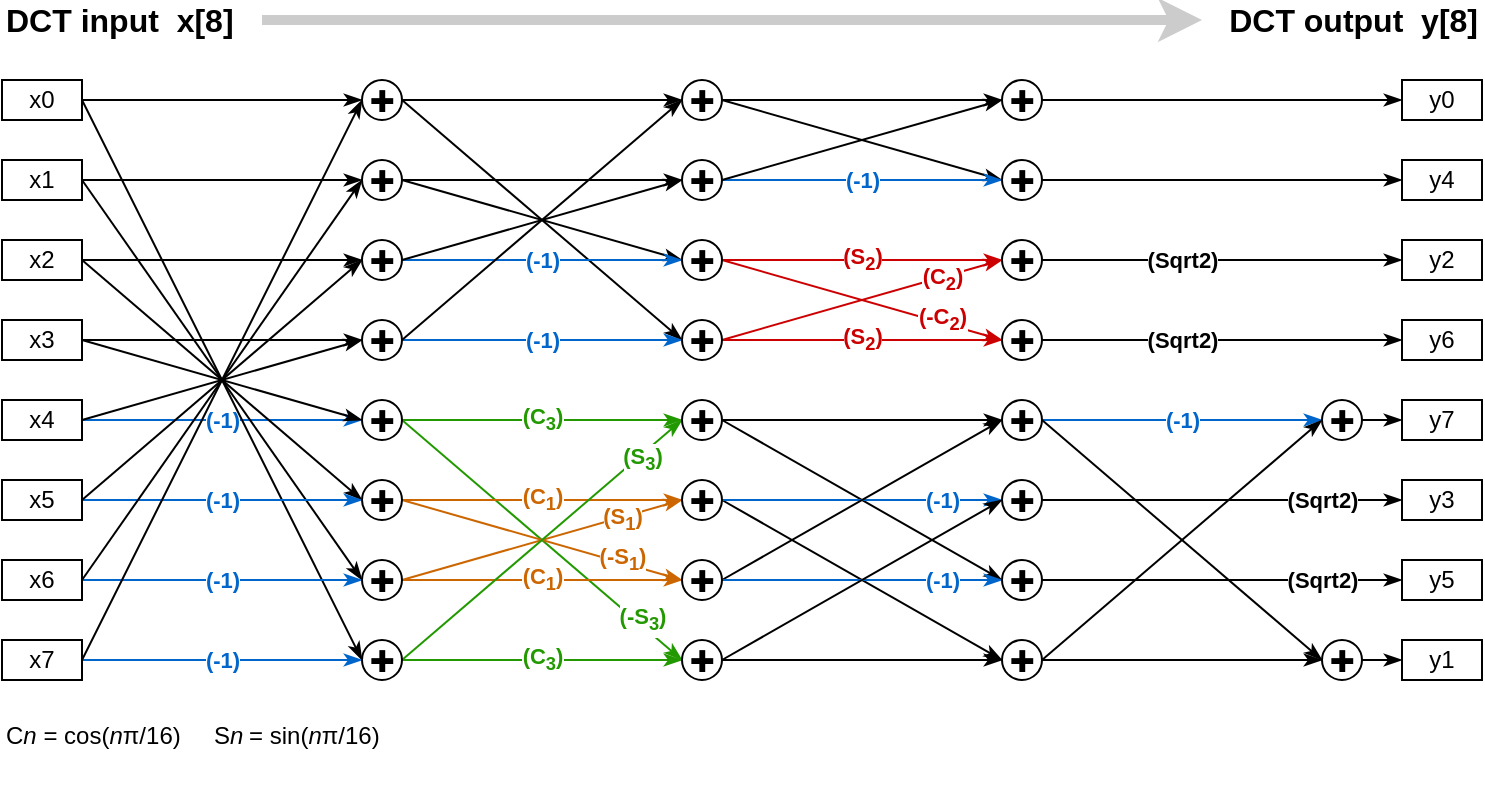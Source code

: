 <mxfile version="12.4.2" type="device" pages="3"><diagram id="8QRiUOiH2J6fLx0kIfYt" name="DCT"><mxGraphModel dx="1086" dy="869" grid="1" gridSize="10" guides="1" tooltips="1" connect="1" arrows="1" fold="1" page="1" pageScale="1" pageWidth="1920" pageHeight="1200" math="0" shadow="0"><root><mxCell id="0"/><mxCell id="1" parent="0"/><mxCell id="mRRfftulFk_pUmw23KAl-26" value="(-1)" style="edgeStyle=orthogonalEdgeStyle;rounded=0;orthogonalLoop=1;jettySize=auto;html=1;exitX=1;exitY=0.5;exitDx=0;exitDy=0;entryX=0;entryY=0.5;entryDx=0;entryDy=0;endArrow=classicThin;endFill=1;fontFamily=Helvetica;strokeColor=#0066CC;fontColor=#0066CC;fontStyle=1" parent="1" source="mRRfftulFk_pUmw23KAl-7" target="mRRfftulFk_pUmw23KAl-15" edge="1"><mxGeometry relative="1" as="geometry"/></mxCell><mxCell id="mRRfftulFk_pUmw23KAl-19" style="edgeStyle=orthogonalEdgeStyle;rounded=0;orthogonalLoop=1;jettySize=auto;html=1;exitX=1;exitY=0.5;exitDx=0;exitDy=0;entryX=0;entryY=0.5;entryDx=0;entryDy=0;fontFamily=Times New Roman;endArrow=classicThin;endFill=1;" parent="1" source="mRRfftulFk_pUmw23KAl-1" target="mRRfftulFk_pUmw23KAl-11" edge="1"><mxGeometry relative="1" as="geometry"/></mxCell><mxCell id="mRRfftulFk_pUmw23KAl-27" style="rounded=0;orthogonalLoop=1;jettySize=auto;html=1;exitX=1;exitY=0.5;exitDx=0;exitDy=0;entryX=0;entryY=0.5;entryDx=0;entryDy=0;endArrow=classicThin;endFill=1;fontFamily=Times New Roman;" parent="1" source="mRRfftulFk_pUmw23KAl-1" target="mRRfftulFk_pUmw23KAl-18" edge="1"><mxGeometry relative="1" as="geometry"/></mxCell><mxCell id="mRRfftulFk_pUmw23KAl-1" value="x0" style="rounded=0;whiteSpace=wrap;html=1;" parent="1" vertex="1"><mxGeometry x="230" y="210" width="40" height="20" as="geometry"/></mxCell><mxCell id="mRRfftulFk_pUmw23KAl-20" style="edgeStyle=orthogonalEdgeStyle;rounded=0;orthogonalLoop=1;jettySize=auto;html=1;exitX=1;exitY=0.5;exitDx=0;exitDy=0;entryX=0;entryY=0.5;entryDx=0;entryDy=0;endArrow=classicThin;endFill=1;fontFamily=Times New Roman;" parent="1" source="mRRfftulFk_pUmw23KAl-4" target="mRRfftulFk_pUmw23KAl-12" edge="1"><mxGeometry relative="1" as="geometry"/></mxCell><mxCell id="mRRfftulFk_pUmw23KAl-29" style="edgeStyle=none;rounded=0;orthogonalLoop=1;jettySize=auto;html=1;exitX=1;exitY=0.5;exitDx=0;exitDy=0;entryX=0;entryY=0.5;entryDx=0;entryDy=0;endArrow=classicThin;endFill=1;fontFamily=Times New Roman;" parent="1" source="mRRfftulFk_pUmw23KAl-4" target="mRRfftulFk_pUmw23KAl-17" edge="1"><mxGeometry relative="1" as="geometry"/></mxCell><mxCell id="mRRfftulFk_pUmw23KAl-4" value="x1" style="rounded=0;whiteSpace=wrap;html=1;" parent="1" vertex="1"><mxGeometry x="230" y="250" width="40" height="20" as="geometry"/></mxCell><mxCell id="mRRfftulFk_pUmw23KAl-21" style="edgeStyle=orthogonalEdgeStyle;rounded=0;orthogonalLoop=1;jettySize=auto;html=1;exitX=1;exitY=0.5;exitDx=0;exitDy=0;entryX=0;entryY=0.5;entryDx=0;entryDy=0;endArrow=classicThin;endFill=1;fontFamily=Times New Roman;" parent="1" source="mRRfftulFk_pUmw23KAl-5" target="mRRfftulFk_pUmw23KAl-13" edge="1"><mxGeometry relative="1" as="geometry"/></mxCell><mxCell id="mRRfftulFk_pUmw23KAl-31" style="edgeStyle=none;rounded=0;orthogonalLoop=1;jettySize=auto;html=1;exitX=1;exitY=0.5;exitDx=0;exitDy=0;entryX=0;entryY=0.5;entryDx=0;entryDy=0;endArrow=classicThin;endFill=1;fontFamily=Times New Roman;" parent="1" source="mRRfftulFk_pUmw23KAl-5" target="mRRfftulFk_pUmw23KAl-16" edge="1"><mxGeometry relative="1" as="geometry"/></mxCell><mxCell id="mRRfftulFk_pUmw23KAl-5" value="x2" style="rounded=0;whiteSpace=wrap;html=1;" parent="1" vertex="1"><mxGeometry x="230" y="290" width="40" height="20" as="geometry"/></mxCell><mxCell id="mRRfftulFk_pUmw23KAl-22" style="edgeStyle=orthogonalEdgeStyle;rounded=0;orthogonalLoop=1;jettySize=auto;html=1;exitX=1;exitY=0.5;exitDx=0;exitDy=0;entryX=0;entryY=0.5;entryDx=0;entryDy=0;endArrow=classicThin;endFill=1;fontFamily=Times New Roman;" parent="1" source="mRRfftulFk_pUmw23KAl-6" target="mRRfftulFk_pUmw23KAl-14" edge="1"><mxGeometry relative="1" as="geometry"/></mxCell><mxCell id="mRRfftulFk_pUmw23KAl-33" style="edgeStyle=none;rounded=0;orthogonalLoop=1;jettySize=auto;html=1;exitX=1;exitY=0.5;exitDx=0;exitDy=0;entryX=0;entryY=0.5;entryDx=0;entryDy=0;endArrow=classicThin;endFill=1;fontFamily=Times New Roman;" parent="1" source="mRRfftulFk_pUmw23KAl-6" target="mRRfftulFk_pUmw23KAl-15" edge="1"><mxGeometry relative="1" as="geometry"/></mxCell><mxCell id="mRRfftulFk_pUmw23KAl-6" value="x3" style="rounded=0;whiteSpace=wrap;html=1;" parent="1" vertex="1"><mxGeometry x="230" y="330" width="40" height="20" as="geometry"/></mxCell><mxCell id="mRRfftulFk_pUmw23KAl-34" style="edgeStyle=none;rounded=0;orthogonalLoop=1;jettySize=auto;html=1;exitX=1;exitY=0.5;exitDx=0;exitDy=0;entryX=0;entryY=0.5;entryDx=0;entryDy=0;endArrow=classicThin;endFill=1;fontFamily=Times New Roman;" parent="1" source="mRRfftulFk_pUmw23KAl-7" target="mRRfftulFk_pUmw23KAl-14" edge="1"><mxGeometry relative="1" as="geometry"/></mxCell><mxCell id="mRRfftulFk_pUmw23KAl-7" value="x4" style="rounded=0;whiteSpace=wrap;html=1;" parent="1" vertex="1"><mxGeometry x="230" y="370" width="40" height="20" as="geometry"/></mxCell><mxCell id="mRRfftulFk_pUmw23KAl-25" value="(-1)" style="edgeStyle=orthogonalEdgeStyle;rounded=0;orthogonalLoop=1;jettySize=auto;html=1;exitX=1;exitY=0.5;exitDx=0;exitDy=0;entryX=0;entryY=0.5;entryDx=0;entryDy=0;endArrow=classicThin;endFill=1;fontFamily=Helvetica;strokeColor=#0066CC;fontColor=#0066CC;fontStyle=1" parent="1" source="mRRfftulFk_pUmw23KAl-8" target="mRRfftulFk_pUmw23KAl-16" edge="1"><mxGeometry relative="1" as="geometry"/></mxCell><mxCell id="mRRfftulFk_pUmw23KAl-32" style="edgeStyle=none;rounded=0;orthogonalLoop=1;jettySize=auto;html=1;exitX=1;exitY=0.5;exitDx=0;exitDy=0;entryX=0;entryY=0.5;entryDx=0;entryDy=0;endArrow=classicThin;endFill=1;fontFamily=Times New Roman;" parent="1" source="mRRfftulFk_pUmw23KAl-8" target="mRRfftulFk_pUmw23KAl-13" edge="1"><mxGeometry relative="1" as="geometry"/></mxCell><mxCell id="mRRfftulFk_pUmw23KAl-8" value="x5" style="rounded=0;whiteSpace=wrap;html=1;" parent="1" vertex="1"><mxGeometry x="230" y="410" width="40" height="20" as="geometry"/></mxCell><mxCell id="mRRfftulFk_pUmw23KAl-24" value="(-1)" style="edgeStyle=orthogonalEdgeStyle;rounded=0;orthogonalLoop=1;jettySize=auto;html=1;exitX=1;exitY=0.5;exitDx=0;exitDy=0;entryX=0;entryY=0.5;entryDx=0;entryDy=0;endArrow=classicThin;endFill=1;fontFamily=Helvetica;strokeColor=#0066CC;fontColor=#0066CC;fontStyle=1" parent="1" source="mRRfftulFk_pUmw23KAl-9" target="mRRfftulFk_pUmw23KAl-17" edge="1"><mxGeometry relative="1" as="geometry"/></mxCell><mxCell id="mRRfftulFk_pUmw23KAl-30" style="edgeStyle=none;rounded=0;orthogonalLoop=1;jettySize=auto;html=1;exitX=1;exitY=0.5;exitDx=0;exitDy=0;entryX=0;entryY=0.5;entryDx=0;entryDy=0;endArrow=classicThin;endFill=1;fontFamily=Times New Roman;" parent="1" source="mRRfftulFk_pUmw23KAl-9" target="mRRfftulFk_pUmw23KAl-12" edge="1"><mxGeometry relative="1" as="geometry"/></mxCell><mxCell id="mRRfftulFk_pUmw23KAl-9" value="x6" style="rounded=0;whiteSpace=wrap;html=1;" parent="1" vertex="1"><mxGeometry x="230" y="450" width="40" height="20" as="geometry"/></mxCell><mxCell id="mRRfftulFk_pUmw23KAl-23" value="(-1)" style="edgeStyle=orthogonalEdgeStyle;rounded=0;orthogonalLoop=1;jettySize=auto;html=1;exitX=1;exitY=0.5;exitDx=0;exitDy=0;entryX=0;entryY=0.5;entryDx=0;entryDy=0;endArrow=classicThin;endFill=1;fontFamily=Helvetica;strokeColor=#0066CC;fontColor=#0066CC;fontStyle=1" parent="1" source="mRRfftulFk_pUmw23KAl-10" target="mRRfftulFk_pUmw23KAl-18" edge="1"><mxGeometry relative="1" as="geometry"/></mxCell><mxCell id="mRRfftulFk_pUmw23KAl-28" style="edgeStyle=none;rounded=0;orthogonalLoop=1;jettySize=auto;html=1;exitX=1;exitY=0.5;exitDx=0;exitDy=0;entryX=0;entryY=0.5;entryDx=0;entryDy=0;endArrow=classicThin;endFill=1;fontFamily=Times New Roman;" parent="1" source="mRRfftulFk_pUmw23KAl-10" target="mRRfftulFk_pUmw23KAl-11" edge="1"><mxGeometry relative="1" as="geometry"/></mxCell><mxCell id="mRRfftulFk_pUmw23KAl-10" value="x7" style="rounded=0;whiteSpace=wrap;html=1;" parent="1" vertex="1"><mxGeometry x="230" y="490" width="40" height="20" as="geometry"/></mxCell><mxCell id="mRRfftulFk_pUmw23KAl-43" style="edgeStyle=none;rounded=0;orthogonalLoop=1;jettySize=auto;html=1;exitX=1;exitY=0.5;exitDx=0;exitDy=0;entryX=0;entryY=0.5;entryDx=0;entryDy=0;endArrow=classicThin;endFill=1;fontFamily=Helvetica;" parent="1" source="mRRfftulFk_pUmw23KAl-11" target="mRRfftulFk_pUmw23KAl-35" edge="1"><mxGeometry relative="1" as="geometry"/></mxCell><mxCell id="mRRfftulFk_pUmw23KAl-49" style="edgeStyle=none;rounded=0;orthogonalLoop=1;jettySize=auto;html=1;exitX=1;exitY=0.5;exitDx=0;exitDy=0;entryX=0;entryY=0.5;entryDx=0;entryDy=0;endArrow=classicThin;endFill=1;fontFamily=Helvetica;" parent="1" source="mRRfftulFk_pUmw23KAl-11" target="mRRfftulFk_pUmw23KAl-38" edge="1"><mxGeometry relative="1" as="geometry"/></mxCell><mxCell id="mRRfftulFk_pUmw23KAl-11" value="&lt;font style=&quot;font-size: 15px&quot;&gt;✚&lt;/font&gt;" style="ellipse;whiteSpace=wrap;html=1;aspect=fixed;align=center;" parent="1" vertex="1"><mxGeometry x="410" y="210" width="20" height="20" as="geometry"/></mxCell><mxCell id="mRRfftulFk_pUmw23KAl-44" style="edgeStyle=none;rounded=0;orthogonalLoop=1;jettySize=auto;html=1;exitX=1;exitY=0.5;exitDx=0;exitDy=0;entryX=0;entryY=0.5;entryDx=0;entryDy=0;endArrow=classicThin;endFill=1;fontFamily=Helvetica;" parent="1" source="mRRfftulFk_pUmw23KAl-12" target="mRRfftulFk_pUmw23KAl-36" edge="1"><mxGeometry relative="1" as="geometry"/></mxCell><mxCell id="mRRfftulFk_pUmw23KAl-47" style="edgeStyle=none;rounded=0;orthogonalLoop=1;jettySize=auto;html=1;exitX=1;exitY=0.5;exitDx=0;exitDy=0;entryX=0;entryY=0.5;entryDx=0;entryDy=0;endArrow=classicThin;endFill=1;fontFamily=Helvetica;" parent="1" source="mRRfftulFk_pUmw23KAl-12" target="mRRfftulFk_pUmw23KAl-37" edge="1"><mxGeometry relative="1" as="geometry"/></mxCell><mxCell id="mRRfftulFk_pUmw23KAl-12" value="&lt;font style=&quot;font-size: 15px&quot;&gt;✚&lt;/font&gt;" style="ellipse;whiteSpace=wrap;html=1;aspect=fixed;align=center;" parent="1" vertex="1"><mxGeometry x="410" y="250" width="20" height="20" as="geometry"/></mxCell><mxCell id="mRRfftulFk_pUmw23KAl-45" value="(-1)" style="edgeStyle=none;rounded=0;orthogonalLoop=1;jettySize=auto;html=1;exitX=1;exitY=0.5;exitDx=0;exitDy=0;entryX=0;entryY=0.5;entryDx=0;entryDy=0;endArrow=classicThin;endFill=1;fontFamily=Helvetica;strokeColor=#0066CC;fontColor=#0066CC;fontStyle=1" parent="1" source="mRRfftulFk_pUmw23KAl-13" target="mRRfftulFk_pUmw23KAl-37" edge="1"><mxGeometry relative="1" as="geometry"/></mxCell><mxCell id="mRRfftulFk_pUmw23KAl-48" style="edgeStyle=none;rounded=0;orthogonalLoop=1;jettySize=auto;html=1;exitX=1;exitY=0.5;exitDx=0;exitDy=0;entryX=0;entryY=0.5;entryDx=0;entryDy=0;endArrow=classicThin;endFill=1;fontFamily=Helvetica;" parent="1" source="mRRfftulFk_pUmw23KAl-13" target="mRRfftulFk_pUmw23KAl-36" edge="1"><mxGeometry relative="1" as="geometry"/></mxCell><mxCell id="mRRfftulFk_pUmw23KAl-13" value="&lt;font style=&quot;font-size: 15px&quot;&gt;✚&lt;/font&gt;" style="ellipse;whiteSpace=wrap;html=1;aspect=fixed;align=center;" parent="1" vertex="1"><mxGeometry x="410" y="290" width="20" height="20" as="geometry"/></mxCell><mxCell id="mRRfftulFk_pUmw23KAl-46" value="(-1)" style="edgeStyle=none;rounded=0;orthogonalLoop=1;jettySize=auto;html=1;exitX=1;exitY=0.5;exitDx=0;exitDy=0;entryX=0;entryY=0.5;entryDx=0;entryDy=0;endArrow=classicThin;endFill=1;fontFamily=Helvetica;strokeColor=#0066CC;fontColor=#0066CC;fontStyle=1" parent="1" source="mRRfftulFk_pUmw23KAl-14" target="mRRfftulFk_pUmw23KAl-38" edge="1"><mxGeometry relative="1" as="geometry"/></mxCell><mxCell id="mRRfftulFk_pUmw23KAl-50" style="edgeStyle=none;rounded=0;orthogonalLoop=1;jettySize=auto;html=1;exitX=1;exitY=0.5;exitDx=0;exitDy=0;entryX=0;entryY=0.5;entryDx=0;entryDy=0;endArrow=classicThin;endFill=1;fontFamily=Helvetica;" parent="1" source="mRRfftulFk_pUmw23KAl-14" target="mRRfftulFk_pUmw23KAl-35" edge="1"><mxGeometry relative="1" as="geometry"/></mxCell><mxCell id="mRRfftulFk_pUmw23KAl-14" value="&lt;font style=&quot;font-size: 15px&quot;&gt;✚&lt;/font&gt;" style="ellipse;whiteSpace=wrap;html=1;aspect=fixed;align=center;" parent="1" vertex="1"><mxGeometry x="410" y="330" width="20" height="20" as="geometry"/></mxCell><mxCell id="mRRfftulFk_pUmw23KAl-51" value="(C&lt;sub&gt;3&lt;/sub&gt;)" style="edgeStyle=none;rounded=0;orthogonalLoop=1;jettySize=auto;html=1;exitX=1;exitY=0.5;exitDx=0;exitDy=0;entryX=0;entryY=0.5;entryDx=0;entryDy=0;endArrow=classicThin;endFill=1;fontFamily=Helvetica;strokeColor=#229900;fontColor=#229900;fontStyle=1" parent="1" source="mRRfftulFk_pUmw23KAl-15" target="mRRfftulFk_pUmw23KAl-39" edge="1"><mxGeometry relative="1" as="geometry"/></mxCell><mxCell id="mRRfftulFk_pUmw23KAl-55" value="(-S&lt;sub&gt;3&lt;/sub&gt;)" style="edgeStyle=none;rounded=0;orthogonalLoop=1;jettySize=auto;html=1;exitX=1;exitY=0.5;exitDx=0;exitDy=0;entryX=0;entryY=0.5;entryDx=0;entryDy=0;endArrow=classicThin;endFill=1;fontFamily=Helvetica;strokeColor=#229900;fontColor=#229900;fontStyle=1" parent="1" source="mRRfftulFk_pUmw23KAl-15" target="mRRfftulFk_pUmw23KAl-42" edge="1"><mxGeometry x="0.694" y="2" relative="1" as="geometry"><mxPoint as="offset"/></mxGeometry></mxCell><mxCell id="mRRfftulFk_pUmw23KAl-15" value="&lt;font style=&quot;font-size: 15px&quot;&gt;✚&lt;/font&gt;" style="ellipse;whiteSpace=wrap;html=1;aspect=fixed;align=center;" parent="1" vertex="1"><mxGeometry x="410" y="370" width="20" height="20" as="geometry"/></mxCell><mxCell id="mRRfftulFk_pUmw23KAl-53" value="(C&lt;sub&gt;1&lt;/sub&gt;)" style="edgeStyle=none;rounded=0;orthogonalLoop=1;jettySize=auto;html=1;exitX=1;exitY=0.5;exitDx=0;exitDy=0;entryX=0;entryY=0.5;entryDx=0;entryDy=0;endArrow=classicThin;endFill=1;fontFamily=Helvetica;fontColor=#CC6600;strokeColor=#CC6600;fontStyle=1" parent="1" source="mRRfftulFk_pUmw23KAl-16" target="mRRfftulFk_pUmw23KAl-40" edge="1"><mxGeometry relative="1" as="geometry"/></mxCell><mxCell id="mRRfftulFk_pUmw23KAl-58" value="(-S&lt;sub&gt;1&lt;/sub&gt;)" style="edgeStyle=none;rounded=0;orthogonalLoop=1;jettySize=auto;html=1;exitX=1;exitY=0.5;exitDx=0;exitDy=0;entryX=0;entryY=0.5;entryDx=0;entryDy=0;endArrow=classicThin;endFill=1;fontFamily=Helvetica;fontColor=#CC6600;strokeColor=#CC6600;fontStyle=1" parent="1" source="mRRfftulFk_pUmw23KAl-16" target="mRRfftulFk_pUmw23KAl-41" edge="1"><mxGeometry x="0.566" y="1" relative="1" as="geometry"><mxPoint as="offset"/></mxGeometry></mxCell><mxCell id="mRRfftulFk_pUmw23KAl-16" value="&lt;font style=&quot;font-size: 15px&quot;&gt;✚&lt;/font&gt;" style="ellipse;whiteSpace=wrap;html=1;aspect=fixed;align=center;" parent="1" vertex="1"><mxGeometry x="410" y="410" width="20" height="20" as="geometry"/></mxCell><mxCell id="mRRfftulFk_pUmw23KAl-54" value="(C&lt;sub&gt;1&lt;/sub&gt;)" style="edgeStyle=none;rounded=0;orthogonalLoop=1;jettySize=auto;html=1;exitX=1;exitY=0.5;exitDx=0;exitDy=0;entryX=0;entryY=0.5;entryDx=0;entryDy=0;endArrow=classicThin;endFill=1;fontFamily=Helvetica;fontColor=#CC6600;strokeColor=#CC6600;fontStyle=1" parent="1" source="mRRfftulFk_pUmw23KAl-17" target="mRRfftulFk_pUmw23KAl-41" edge="1"><mxGeometry relative="1" as="geometry"/></mxCell><mxCell id="mRRfftulFk_pUmw23KAl-57" value="(S&lt;sub&gt;1&lt;/sub&gt;)" style="edgeStyle=none;rounded=0;orthogonalLoop=1;jettySize=auto;html=1;exitX=1;exitY=0.5;exitDx=0;exitDy=0;entryX=0;entryY=0.5;entryDx=0;entryDy=0;endArrow=classicThin;endFill=1;fontFamily=Helvetica;fontColor=#CC6600;strokeColor=#CC6600;fontStyle=1" parent="1" source="mRRfftulFk_pUmw23KAl-17" target="mRRfftulFk_pUmw23KAl-40" edge="1"><mxGeometry x="0.566" y="-1" relative="1" as="geometry"><mxPoint as="offset"/></mxGeometry></mxCell><mxCell id="mRRfftulFk_pUmw23KAl-17" value="&lt;font style=&quot;font-size: 15px&quot;&gt;✚&lt;/font&gt;" style="ellipse;whiteSpace=wrap;html=1;aspect=fixed;align=center;" parent="1" vertex="1"><mxGeometry x="410" y="450" width="20" height="20" as="geometry"/></mxCell><mxCell id="mRRfftulFk_pUmw23KAl-52" value="(C&lt;sub&gt;3&lt;/sub&gt;)" style="edgeStyle=none;rounded=0;orthogonalLoop=1;jettySize=auto;html=1;exitX=1;exitY=0.5;exitDx=0;exitDy=0;entryX=0;entryY=0.5;entryDx=0;entryDy=0;endArrow=classicThin;endFill=1;fontFamily=Helvetica;strokeColor=#229900;fontColor=#229900;fontStyle=1" parent="1" source="mRRfftulFk_pUmw23KAl-18" target="mRRfftulFk_pUmw23KAl-42" edge="1"><mxGeometry relative="1" as="geometry"/></mxCell><mxCell id="mRRfftulFk_pUmw23KAl-56" value="(S&lt;sub&gt;3&lt;/sub&gt;)" style="edgeStyle=none;rounded=0;orthogonalLoop=1;jettySize=auto;html=1;exitX=1;exitY=0.5;exitDx=0;exitDy=0;entryX=0;entryY=0.5;entryDx=0;entryDy=0;endArrow=classicThin;endFill=1;fontFamily=Helvetica;strokeColor=#229900;fontColor=#229900;fontStyle=1" parent="1" source="mRRfftulFk_pUmw23KAl-18" target="mRRfftulFk_pUmw23KAl-39" edge="1"><mxGeometry x="0.694" y="-2" relative="1" as="geometry"><mxPoint as="offset"/></mxGeometry></mxCell><mxCell id="mRRfftulFk_pUmw23KAl-18" value="&lt;font style=&quot;font-size: 15px&quot;&gt;✚&lt;/font&gt;" style="ellipse;whiteSpace=wrap;html=1;aspect=fixed;align=center;" parent="1" vertex="1"><mxGeometry x="410" y="490" width="20" height="20" as="geometry"/></mxCell><mxCell id="mRRfftulFk_pUmw23KAl-67" style="edgeStyle=none;rounded=0;orthogonalLoop=1;jettySize=auto;html=1;exitX=1;exitY=0.5;exitDx=0;exitDy=0;entryX=0;entryY=0.5;entryDx=0;entryDy=0;endArrow=classicThin;endFill=1;fontFamily=Helvetica;" parent="1" source="mRRfftulFk_pUmw23KAl-35" target="mRRfftulFk_pUmw23KAl-59" edge="1"><mxGeometry relative="1" as="geometry"/></mxCell><mxCell id="mRRfftulFk_pUmw23KAl-69" style="edgeStyle=none;rounded=0;orthogonalLoop=1;jettySize=auto;html=1;exitX=1;exitY=0.5;exitDx=0;exitDy=0;entryX=0;entryY=0.5;entryDx=0;entryDy=0;endArrow=classicThin;endFill=1;fontFamily=Helvetica;" parent="1" source="mRRfftulFk_pUmw23KAl-35" target="mRRfftulFk_pUmw23KAl-60" edge="1"><mxGeometry relative="1" as="geometry"/></mxCell><mxCell id="mRRfftulFk_pUmw23KAl-35" value="&lt;font style=&quot;font-size: 15px&quot;&gt;✚&lt;/font&gt;" style="ellipse;whiteSpace=wrap;html=1;aspect=fixed;align=center;" parent="1" vertex="1"><mxGeometry x="570" y="210" width="20" height="20" as="geometry"/></mxCell><mxCell id="mRRfftulFk_pUmw23KAl-68" value="(-1)" style="edgeStyle=none;rounded=0;orthogonalLoop=1;jettySize=auto;html=1;exitX=1;exitY=0.5;exitDx=0;exitDy=0;endArrow=classicThin;endFill=1;fontFamily=Helvetica;entryX=0;entryY=0.5;entryDx=0;entryDy=0;strokeColor=#0066CC;fontColor=#0066CC;fontStyle=1" parent="1" source="mRRfftulFk_pUmw23KAl-36" target="mRRfftulFk_pUmw23KAl-60" edge="1"><mxGeometry relative="1" as="geometry"/></mxCell><mxCell id="mRRfftulFk_pUmw23KAl-70" style="edgeStyle=none;rounded=0;orthogonalLoop=1;jettySize=auto;html=1;exitX=1;exitY=0.5;exitDx=0;exitDy=0;entryX=0;entryY=0.5;entryDx=0;entryDy=0;endArrow=classicThin;endFill=1;fontFamily=Helvetica;" parent="1" source="mRRfftulFk_pUmw23KAl-36" target="mRRfftulFk_pUmw23KAl-59" edge="1"><mxGeometry relative="1" as="geometry"/></mxCell><mxCell id="mRRfftulFk_pUmw23KAl-36" value="&lt;font style=&quot;font-size: 15px&quot;&gt;✚&lt;/font&gt;" style="ellipse;whiteSpace=wrap;html=1;aspect=fixed;align=center;" parent="1" vertex="1"><mxGeometry x="570" y="250" width="20" height="20" as="geometry"/></mxCell><mxCell id="mRRfftulFk_pUmw23KAl-71" value="(S&lt;sub&gt;2&lt;/sub&gt;)" style="edgeStyle=none;rounded=0;orthogonalLoop=1;jettySize=auto;html=1;exitX=1;exitY=0.5;exitDx=0;exitDy=0;entryX=0;entryY=0.5;entryDx=0;entryDy=0;endArrow=classicThin;endFill=1;fontFamily=Helvetica;fontColor=#CC0000;strokeColor=#CC0000;fontStyle=1" parent="1" source="mRRfftulFk_pUmw23KAl-37" target="mRRfftulFk_pUmw23KAl-61" edge="1"><mxGeometry relative="1" as="geometry"/></mxCell><mxCell id="mRRfftulFk_pUmw23KAl-74" value="(-C&lt;sub&gt;2&lt;/sub&gt;)" style="edgeStyle=none;rounded=0;orthogonalLoop=1;jettySize=auto;html=1;exitX=1;exitY=0.5;exitDx=0;exitDy=0;entryX=0;entryY=0.5;entryDx=0;entryDy=0;endArrow=classicThin;endFill=1;fontFamily=Helvetica;fontColor=#CC0000;strokeColor=#CC0000;fontStyle=1" parent="1" source="mRRfftulFk_pUmw23KAl-37" target="mRRfftulFk_pUmw23KAl-62" edge="1"><mxGeometry x="0.566" y="1" relative="1" as="geometry"><mxPoint as="offset"/></mxGeometry></mxCell><mxCell id="mRRfftulFk_pUmw23KAl-37" value="&lt;font style=&quot;font-size: 15px&quot;&gt;✚&lt;/font&gt;" style="ellipse;whiteSpace=wrap;html=1;aspect=fixed;align=center;" parent="1" vertex="1"><mxGeometry x="570" y="290" width="20" height="20" as="geometry"/></mxCell><mxCell id="mRRfftulFk_pUmw23KAl-72" value="(S&lt;sub&gt;2&lt;/sub&gt;)" style="edgeStyle=none;rounded=0;orthogonalLoop=1;jettySize=auto;html=1;exitX=1;exitY=0.5;exitDx=0;exitDy=0;entryX=0;entryY=0.5;entryDx=0;entryDy=0;endArrow=classicThin;endFill=1;fontFamily=Helvetica;fontColor=#CC0000;strokeColor=#CC0000;fontStyle=1" parent="1" source="mRRfftulFk_pUmw23KAl-38" target="mRRfftulFk_pUmw23KAl-62" edge="1"><mxGeometry relative="1" as="geometry"/></mxCell><mxCell id="mRRfftulFk_pUmw23KAl-73" value="(C&lt;sub&gt;2&lt;/sub&gt;)" style="edgeStyle=none;rounded=0;orthogonalLoop=1;jettySize=auto;html=1;exitX=1;exitY=0.5;exitDx=0;exitDy=0;entryX=0;entryY=0.5;entryDx=0;entryDy=0;endArrow=classicThin;endFill=1;fontFamily=Helvetica;fontColor=#CC0000;strokeColor=#CC0000;fontStyle=1" parent="1" source="mRRfftulFk_pUmw23KAl-38" target="mRRfftulFk_pUmw23KAl-61" edge="1"><mxGeometry x="0.566" y="-1" relative="1" as="geometry"><mxPoint as="offset"/></mxGeometry></mxCell><mxCell id="mRRfftulFk_pUmw23KAl-38" value="&lt;font style=&quot;font-size: 15px&quot;&gt;✚&lt;/font&gt;" style="ellipse;whiteSpace=wrap;html=1;aspect=fixed;align=center;" parent="1" vertex="1"><mxGeometry x="570" y="330" width="20" height="20" as="geometry"/></mxCell><mxCell id="mRRfftulFk_pUmw23KAl-75" style="edgeStyle=none;rounded=0;orthogonalLoop=1;jettySize=auto;html=1;exitX=1;exitY=0.5;exitDx=0;exitDy=0;entryX=0;entryY=0.5;entryDx=0;entryDy=0;endArrow=classicThin;endFill=1;fontFamily=Helvetica;" parent="1" source="mRRfftulFk_pUmw23KAl-39" target="mRRfftulFk_pUmw23KAl-63" edge="1"><mxGeometry relative="1" as="geometry"/></mxCell><mxCell id="mRRfftulFk_pUmw23KAl-77" style="edgeStyle=none;rounded=0;orthogonalLoop=1;jettySize=auto;html=1;exitX=1;exitY=0.5;exitDx=0;exitDy=0;entryX=0;entryY=0.5;entryDx=0;entryDy=0;endArrow=classicThin;endFill=1;fontFamily=Helvetica;" parent="1" source="mRRfftulFk_pUmw23KAl-39" target="mRRfftulFk_pUmw23KAl-65" edge="1"><mxGeometry relative="1" as="geometry"/></mxCell><mxCell id="mRRfftulFk_pUmw23KAl-39" value="&lt;font style=&quot;font-size: 15px&quot;&gt;✚&lt;/font&gt;" style="ellipse;whiteSpace=wrap;html=1;aspect=fixed;align=center;" parent="1" vertex="1"><mxGeometry x="570" y="370" width="20" height="20" as="geometry"/></mxCell><mxCell id="mRRfftulFk_pUmw23KAl-78" style="edgeStyle=none;rounded=0;orthogonalLoop=1;jettySize=auto;html=1;exitX=1;exitY=0.5;exitDx=0;exitDy=0;entryX=0;entryY=0.5;entryDx=0;entryDy=0;endArrow=classicThin;endFill=1;fontFamily=Helvetica;" parent="1" source="mRRfftulFk_pUmw23KAl-40" target="mRRfftulFk_pUmw23KAl-66" edge="1"><mxGeometry relative="1" as="geometry"/></mxCell><mxCell id="mRRfftulFk_pUmw23KAl-81" value="(-1)" style="edgeStyle=none;rounded=0;orthogonalLoop=1;jettySize=auto;html=1;exitX=1;exitY=0.5;exitDx=0;exitDy=0;entryX=0;entryY=0.5;entryDx=0;entryDy=0;endArrow=classicThin;endFill=1;fontFamily=Helvetica;strokeColor=#0066CC;fontColor=#0066CC;fontStyle=1" parent="1" source="mRRfftulFk_pUmw23KAl-40" target="mRRfftulFk_pUmw23KAl-64" edge="1"><mxGeometry x="0.571" relative="1" as="geometry"><mxPoint as="offset"/></mxGeometry></mxCell><mxCell id="mRRfftulFk_pUmw23KAl-40" value="&lt;font style=&quot;font-size: 15px&quot;&gt;✚&lt;/font&gt;" style="ellipse;whiteSpace=wrap;html=1;aspect=fixed;align=center;" parent="1" vertex="1"><mxGeometry x="570" y="410" width="20" height="20" as="geometry"/></mxCell><mxCell id="mRRfftulFk_pUmw23KAl-79" style="edgeStyle=none;rounded=0;orthogonalLoop=1;jettySize=auto;html=1;exitX=1;exitY=0.5;exitDx=0;exitDy=0;entryX=0;entryY=0.5;entryDx=0;entryDy=0;endArrow=classicThin;endFill=1;fontFamily=Helvetica;" parent="1" source="mRRfftulFk_pUmw23KAl-41" target="mRRfftulFk_pUmw23KAl-63" edge="1"><mxGeometry relative="1" as="geometry"/></mxCell><mxCell id="mRRfftulFk_pUmw23KAl-82" value="(-1)" style="edgeStyle=none;rounded=0;orthogonalLoop=1;jettySize=auto;html=1;exitX=1;exitY=0.5;exitDx=0;exitDy=0;entryX=0;entryY=0.5;entryDx=0;entryDy=0;endArrow=classicThin;endFill=1;fontFamily=Helvetica;strokeColor=#0066CC;fontColor=#0066CC;fontStyle=1" parent="1" source="mRRfftulFk_pUmw23KAl-41" target="mRRfftulFk_pUmw23KAl-65" edge="1"><mxGeometry x="0.571" relative="1" as="geometry"><mxPoint as="offset"/></mxGeometry></mxCell><mxCell id="mRRfftulFk_pUmw23KAl-41" value="&lt;font style=&quot;font-size: 15px&quot;&gt;✚&lt;/font&gt;" style="ellipse;whiteSpace=wrap;html=1;aspect=fixed;align=center;" parent="1" vertex="1"><mxGeometry x="570" y="450" width="20" height="20" as="geometry"/></mxCell><mxCell id="mRRfftulFk_pUmw23KAl-76" style="edgeStyle=none;rounded=0;orthogonalLoop=1;jettySize=auto;html=1;exitX=1;exitY=0.5;exitDx=0;exitDy=0;entryX=0;entryY=0.5;entryDx=0;entryDy=0;endArrow=classicThin;endFill=1;fontFamily=Helvetica;" parent="1" source="mRRfftulFk_pUmw23KAl-42" target="mRRfftulFk_pUmw23KAl-66" edge="1"><mxGeometry relative="1" as="geometry"/></mxCell><mxCell id="mRRfftulFk_pUmw23KAl-80" style="edgeStyle=none;rounded=0;orthogonalLoop=1;jettySize=auto;html=1;exitX=1;exitY=0.5;exitDx=0;exitDy=0;entryX=0;entryY=0.5;entryDx=0;entryDy=0;endArrow=classicThin;endFill=1;fontFamily=Helvetica;" parent="1" source="mRRfftulFk_pUmw23KAl-42" target="mRRfftulFk_pUmw23KAl-64" edge="1"><mxGeometry relative="1" as="geometry"/></mxCell><mxCell id="mRRfftulFk_pUmw23KAl-42" value="&lt;font style=&quot;font-size: 15px&quot;&gt;✚&lt;/font&gt;" style="ellipse;whiteSpace=wrap;html=1;aspect=fixed;align=center;" parent="1" vertex="1"><mxGeometry x="570" y="490" width="20" height="20" as="geometry"/></mxCell><mxCell id="mRRfftulFk_pUmw23KAl-105" style="edgeStyle=none;rounded=0;orthogonalLoop=1;jettySize=auto;html=1;exitX=1;exitY=0.5;exitDx=0;exitDy=0;entryX=0;entryY=0.5;entryDx=0;entryDy=0;endArrow=classicThin;endFill=1;fontFamily=Helvetica;" parent="1" source="mRRfftulFk_pUmw23KAl-59" target="mRRfftulFk_pUmw23KAl-93" edge="1"><mxGeometry relative="1" as="geometry"/></mxCell><mxCell id="mRRfftulFk_pUmw23KAl-59" value="&lt;font style=&quot;font-size: 15px&quot;&gt;✚&lt;/font&gt;" style="ellipse;whiteSpace=wrap;html=1;aspect=fixed;align=center;" parent="1" vertex="1"><mxGeometry x="730" y="210" width="20" height="20" as="geometry"/></mxCell><mxCell id="mRRfftulFk_pUmw23KAl-106" style="edgeStyle=none;rounded=0;orthogonalLoop=1;jettySize=auto;html=1;exitX=1;exitY=0.5;exitDx=0;exitDy=0;entryX=0;entryY=0.5;entryDx=0;entryDy=0;endArrow=classicThin;endFill=1;fontFamily=Helvetica;" parent="1" source="mRRfftulFk_pUmw23KAl-60" target="mRRfftulFk_pUmw23KAl-94" edge="1"><mxGeometry relative="1" as="geometry"/></mxCell><mxCell id="mRRfftulFk_pUmw23KAl-60" value="&lt;font style=&quot;font-size: 15px&quot;&gt;✚&lt;/font&gt;" style="ellipse;whiteSpace=wrap;html=1;aspect=fixed;align=center;" parent="1" vertex="1"><mxGeometry x="730" y="250" width="20" height="20" as="geometry"/></mxCell><mxCell id="mRRfftulFk_pUmw23KAl-107" value="(Sqrt2)" style="edgeStyle=none;rounded=0;orthogonalLoop=1;jettySize=auto;html=1;exitX=1;exitY=0.5;exitDx=0;exitDy=0;entryX=0;entryY=0.5;entryDx=0;entryDy=0;endArrow=classicThin;endFill=1;fontFamily=Helvetica;fontStyle=1" parent="1" source="mRRfftulFk_pUmw23KAl-61" target="mRRfftulFk_pUmw23KAl-95" edge="1"><mxGeometry x="-0.222" relative="1" as="geometry"><mxPoint as="offset"/></mxGeometry></mxCell><mxCell id="mRRfftulFk_pUmw23KAl-61" value="&lt;font style=&quot;font-size: 15px&quot;&gt;✚&lt;/font&gt;" style="ellipse;whiteSpace=wrap;html=1;aspect=fixed;align=center;" parent="1" vertex="1"><mxGeometry x="730" y="290" width="20" height="20" as="geometry"/></mxCell><mxCell id="mRRfftulFk_pUmw23KAl-108" value="(Sqrt2)" style="edgeStyle=none;rounded=0;orthogonalLoop=1;jettySize=auto;html=1;exitX=1;exitY=0.5;exitDx=0;exitDy=0;entryX=0;entryY=0.5;entryDx=0;entryDy=0;endArrow=classicThin;endFill=1;fontFamily=Helvetica;fontStyle=1" parent="1" source="mRRfftulFk_pUmw23KAl-62" target="mRRfftulFk_pUmw23KAl-96" edge="1"><mxGeometry x="-0.222" relative="1" as="geometry"><mxPoint as="offset"/></mxGeometry></mxCell><mxCell id="mRRfftulFk_pUmw23KAl-62" value="&lt;font style=&quot;font-size: 15px&quot;&gt;✚&lt;/font&gt;" style="ellipse;whiteSpace=wrap;html=1;aspect=fixed;align=center;" parent="1" vertex="1"><mxGeometry x="730" y="330" width="20" height="20" as="geometry"/></mxCell><mxCell id="mRRfftulFk_pUmw23KAl-87" value="(-1)" style="edgeStyle=none;rounded=0;orthogonalLoop=1;jettySize=auto;html=1;exitX=1;exitY=0.5;exitDx=0;exitDy=0;entryX=0;entryY=0.5;entryDx=0;entryDy=0;endArrow=classicThin;endFill=1;fontFamily=Helvetica;strokeColor=#0066CC;fontColor=#0066CC;fontStyle=1" parent="1" source="mRRfftulFk_pUmw23KAl-63" target="mRRfftulFk_pUmw23KAl-83" edge="1"><mxGeometry relative="1" as="geometry"/></mxCell><mxCell id="mRRfftulFk_pUmw23KAl-90" style="edgeStyle=none;rounded=0;orthogonalLoop=1;jettySize=auto;html=1;exitX=1;exitY=0.5;exitDx=0;exitDy=0;entryX=0;entryY=0.5;entryDx=0;entryDy=0;endArrow=classicThin;endFill=1;fontFamily=Helvetica;" parent="1" source="mRRfftulFk_pUmw23KAl-63" target="mRRfftulFk_pUmw23KAl-86" edge="1"><mxGeometry relative="1" as="geometry"/></mxCell><mxCell id="mRRfftulFk_pUmw23KAl-63" value="&lt;font style=&quot;font-size: 15px&quot;&gt;✚&lt;/font&gt;" style="ellipse;whiteSpace=wrap;html=1;aspect=fixed;align=center;" parent="1" vertex="1"><mxGeometry x="730" y="370" width="20" height="20" as="geometry"/></mxCell><mxCell id="mRRfftulFk_pUmw23KAl-91" value="(Sqrt2)" style="edgeStyle=none;rounded=0;orthogonalLoop=1;jettySize=auto;html=1;exitX=1;exitY=0.5;exitDx=0;exitDy=0;entryX=0;entryY=0.5;entryDx=0;entryDy=0;endArrow=classicThin;endFill=1;fontFamily=Helvetica;fontStyle=1" parent="1" source="mRRfftulFk_pUmw23KAl-64" target="mRRfftulFk_pUmw23KAl-98" edge="1"><mxGeometry x="0.556" relative="1" as="geometry"><mxPoint x="890" y="420" as="targetPoint"/><mxPoint as="offset"/></mxGeometry></mxCell><mxCell id="mRRfftulFk_pUmw23KAl-64" value="&lt;font style=&quot;font-size: 15px&quot;&gt;✚&lt;/font&gt;" style="ellipse;whiteSpace=wrap;html=1;aspect=fixed;align=center;" parent="1" vertex="1"><mxGeometry x="730" y="410" width="20" height="20" as="geometry"/></mxCell><mxCell id="mRRfftulFk_pUmw23KAl-92" value="(Sqrt2)" style="edgeStyle=none;rounded=0;orthogonalLoop=1;jettySize=auto;html=1;exitX=1;exitY=0.5;exitDx=0;exitDy=0;entryX=0;entryY=0.5;entryDx=0;entryDy=0;endArrow=classicThin;endFill=1;fontFamily=Helvetica;fontStyle=1" parent="1" source="mRRfftulFk_pUmw23KAl-65" target="mRRfftulFk_pUmw23KAl-99" edge="1"><mxGeometry x="0.556" relative="1" as="geometry"><mxPoint x="890" y="460" as="targetPoint"/><mxPoint as="offset"/></mxGeometry></mxCell><mxCell id="mRRfftulFk_pUmw23KAl-65" value="&lt;font style=&quot;font-size: 15px&quot;&gt;✚&lt;/font&gt;" style="ellipse;whiteSpace=wrap;html=1;aspect=fixed;align=center;" parent="1" vertex="1"><mxGeometry x="730" y="450" width="20" height="20" as="geometry"/></mxCell><mxCell id="mRRfftulFk_pUmw23KAl-88" style="edgeStyle=none;rounded=0;orthogonalLoop=1;jettySize=auto;html=1;exitX=1;exitY=0.5;exitDx=0;exitDy=0;entryX=0;entryY=0.5;entryDx=0;entryDy=0;endArrow=classicThin;endFill=1;fontFamily=Helvetica;" parent="1" source="mRRfftulFk_pUmw23KAl-66" target="mRRfftulFk_pUmw23KAl-86" edge="1"><mxGeometry relative="1" as="geometry"/></mxCell><mxCell id="mRRfftulFk_pUmw23KAl-89" style="edgeStyle=none;rounded=0;orthogonalLoop=1;jettySize=auto;html=1;exitX=1;exitY=0.5;exitDx=0;exitDy=0;entryX=0;entryY=0.5;entryDx=0;entryDy=0;endArrow=classicThin;endFill=1;fontFamily=Helvetica;" parent="1" source="mRRfftulFk_pUmw23KAl-66" target="mRRfftulFk_pUmw23KAl-83" edge="1"><mxGeometry relative="1" as="geometry"/></mxCell><mxCell id="mRRfftulFk_pUmw23KAl-66" value="&lt;font style=&quot;font-size: 15px&quot;&gt;✚&lt;/font&gt;" style="ellipse;whiteSpace=wrap;html=1;aspect=fixed;align=center;" parent="1" vertex="1"><mxGeometry x="730" y="490" width="20" height="20" as="geometry"/></mxCell><mxCell id="mRRfftulFk_pUmw23KAl-101" style="edgeStyle=none;rounded=0;orthogonalLoop=1;jettySize=auto;html=1;exitX=1;exitY=0.5;exitDx=0;exitDy=0;entryX=0;entryY=0.5;entryDx=0;entryDy=0;endArrow=classicThin;endFill=1;fontFamily=Helvetica;" parent="1" source="mRRfftulFk_pUmw23KAl-83" target="mRRfftulFk_pUmw23KAl-97" edge="1"><mxGeometry relative="1" as="geometry"/></mxCell><mxCell id="mRRfftulFk_pUmw23KAl-83" value="&lt;font style=&quot;font-size: 15px&quot;&gt;✚&lt;/font&gt;" style="ellipse;whiteSpace=wrap;html=1;aspect=fixed;align=center;" parent="1" vertex="1"><mxGeometry x="890" y="370" width="20" height="20" as="geometry"/></mxCell><mxCell id="mRRfftulFk_pUmw23KAl-104" style="edgeStyle=none;rounded=0;orthogonalLoop=1;jettySize=auto;html=1;exitX=1;exitY=0.5;exitDx=0;exitDy=0;entryX=0;entryY=0.5;entryDx=0;entryDy=0;endArrow=classicThin;endFill=1;fontFamily=Helvetica;" parent="1" source="mRRfftulFk_pUmw23KAl-86" target="mRRfftulFk_pUmw23KAl-100" edge="1"><mxGeometry relative="1" as="geometry"/></mxCell><mxCell id="mRRfftulFk_pUmw23KAl-86" value="&lt;font style=&quot;font-size: 15px&quot;&gt;✚&lt;/font&gt;" style="ellipse;whiteSpace=wrap;html=1;aspect=fixed;align=center;" parent="1" vertex="1"><mxGeometry x="890" y="490" width="20" height="20" as="geometry"/></mxCell><mxCell id="mRRfftulFk_pUmw23KAl-93" value="y0" style="rounded=0;whiteSpace=wrap;html=1;" parent="1" vertex="1"><mxGeometry x="930" y="210" width="40" height="20" as="geometry"/></mxCell><mxCell id="mRRfftulFk_pUmw23KAl-94" value="y4" style="rounded=0;whiteSpace=wrap;html=1;" parent="1" vertex="1"><mxGeometry x="930" y="250" width="40" height="20" as="geometry"/></mxCell><mxCell id="mRRfftulFk_pUmw23KAl-95" value="y2" style="rounded=0;whiteSpace=wrap;html=1;" parent="1" vertex="1"><mxGeometry x="930" y="290" width="40" height="20" as="geometry"/></mxCell><mxCell id="mRRfftulFk_pUmw23KAl-96" value="y6" style="rounded=0;whiteSpace=wrap;html=1;" parent="1" vertex="1"><mxGeometry x="930" y="330" width="40" height="20" as="geometry"/></mxCell><mxCell id="mRRfftulFk_pUmw23KAl-97" value="y7" style="rounded=0;whiteSpace=wrap;html=1;" parent="1" vertex="1"><mxGeometry x="930" y="370" width="40" height="20" as="geometry"/></mxCell><mxCell id="mRRfftulFk_pUmw23KAl-98" value="y3" style="rounded=0;whiteSpace=wrap;html=1;" parent="1" vertex="1"><mxGeometry x="930" y="410" width="40" height="20" as="geometry"/></mxCell><mxCell id="mRRfftulFk_pUmw23KAl-99" value="y5" style="rounded=0;whiteSpace=wrap;html=1;" parent="1" vertex="1"><mxGeometry x="930" y="450" width="40" height="20" as="geometry"/></mxCell><mxCell id="mRRfftulFk_pUmw23KAl-100" value="y1" style="rounded=0;whiteSpace=wrap;html=1;" parent="1" vertex="1"><mxGeometry x="930" y="490" width="40" height="20" as="geometry"/></mxCell><mxCell id="mRRfftulFk_pUmw23KAl-110" value="&lt;font size=&quot;1&quot;&gt;&lt;b style=&quot;font-size: 16px&quot;&gt;DCT input&amp;nbsp; x[8]&lt;/b&gt;&lt;/font&gt;" style="rounded=0;whiteSpace=wrap;html=1;fontFamily=Helvetica;align=left;strokeColor=none;" parent="1" vertex="1"><mxGeometry x="230" y="170" width="130" height="20" as="geometry"/></mxCell><mxCell id="mRRfftulFk_pUmw23KAl-111" value="&lt;font size=&quot;1&quot;&gt;&lt;b style=&quot;font-size: 16px&quot;&gt;DCT output&amp;nbsp; y[8]&lt;/b&gt;&lt;/font&gt;" style="rounded=0;whiteSpace=wrap;html=1;fontFamily=Helvetica;align=right;strokeColor=none;" parent="1" vertex="1"><mxGeometry x="830" y="170" width="140" height="20" as="geometry"/></mxCell><mxCell id="cqqEUxZfKQWC40GxdBIQ-1" value="" style="endArrow=classic;html=1;strokeColor=#CCCCCC;fontFamily=Helvetica;fontColor=#0000FF;entryX=0;entryY=0.5;entryDx=0;entryDy=0;exitX=1;exitY=0.5;exitDx=0;exitDy=0;strokeWidth=5;" parent="1" source="mRRfftulFk_pUmw23KAl-110" target="mRRfftulFk_pUmw23KAl-111" edge="1"><mxGeometry width="50" height="50" relative="1" as="geometry"><mxPoint x="510" y="170" as="sourcePoint"/><mxPoint x="560" y="120" as="targetPoint"/></mxGeometry></mxCell><mxCell id="fT9e0ulOMKars8j9ljMj-1" value="&lt;p style=&quot;line-height: 200%&quot;&gt;&lt;span&gt;C&lt;/span&gt;&lt;i&gt;n&lt;/i&gt;&lt;span&gt;&amp;nbsp;= cos(&lt;/span&gt;&lt;i&gt;n&lt;/i&gt;&lt;span&gt;π/16)&amp;nbsp; &amp;nbsp; &amp;nbsp;S&lt;/span&gt;&lt;i&gt;n&lt;sub&gt;&amp;nbsp;&lt;/sub&gt;&lt;/i&gt;&lt;span&gt;= sin(&lt;/span&gt;&lt;i&gt;n&lt;/i&gt;&lt;span&gt;π/16)&lt;/span&gt;&lt;/p&gt;" style="rounded=0;whiteSpace=wrap;html=1;align=left;strokeColor=none;" parent="1" vertex="1"><mxGeometry x="230" y="530" width="200" height="20" as="geometry"/></mxCell></root></mxGraphModel></diagram><diagram id="yiDSrnQuPbs1kVw2V0OM" name="IDCT"><mxGraphModel dx="1086" dy="869" grid="1" gridSize="10" guides="1" tooltips="1" connect="1" arrows="1" fold="1" page="1" pageScale="1" pageWidth="1920" pageHeight="1200" math="0" shadow="0"><root><mxCell id="Rpf4rOstojCcOKJ-YX5x-0"/><mxCell id="Rpf4rOstojCcOKJ-YX5x-1" parent="Rpf4rOstojCcOKJ-YX5x-0"/><mxCell id="zyZlArsCEGm-UpDnEoyK-4" value="(-1)" style="edgeStyle=none;rounded=0;orthogonalLoop=1;jettySize=auto;html=1;exitX=0;exitY=0.5;exitDx=0;exitDy=0;entryX=1;entryY=0.5;entryDx=0;entryDy=0;endArrow=classicThin;endFill=1;fontFamily=Helvetica;strokeColor=#0066CC;fontColor=#0066CC;fontStyle=1" parent="Rpf4rOstojCcOKJ-YX5x-1" source="Rpf4rOstojCcOKJ-YX5x-40" target="GLi0AyoYpghsx1apgB4x-36" edge="1"><mxGeometry relative="1" as="geometry"/></mxCell><mxCell id="Rpf4rOstojCcOKJ-YX5x-4" value="x0" style="rounded=0;whiteSpace=wrap;html=1;" parent="Rpf4rOstojCcOKJ-YX5x-1" vertex="1"><mxGeometry x="170" y="210" width="40" height="20" as="geometry"/></mxCell><mxCell id="Rpf4rOstojCcOKJ-YX5x-7" value="x1" style="rounded=0;whiteSpace=wrap;html=1;" parent="Rpf4rOstojCcOKJ-YX5x-1" vertex="1"><mxGeometry x="170" y="250" width="40" height="20" as="geometry"/></mxCell><mxCell id="Rpf4rOstojCcOKJ-YX5x-10" value="x2" style="rounded=0;whiteSpace=wrap;html=1;" parent="Rpf4rOstojCcOKJ-YX5x-1" vertex="1"><mxGeometry x="170" y="290" width="40" height="20" as="geometry"/></mxCell><mxCell id="Rpf4rOstojCcOKJ-YX5x-13" value="x3" style="rounded=0;whiteSpace=wrap;html=1;" parent="Rpf4rOstojCcOKJ-YX5x-1" vertex="1"><mxGeometry x="170" y="330" width="40" height="20" as="geometry"/></mxCell><mxCell id="Rpf4rOstojCcOKJ-YX5x-16" value="x4" style="rounded=0;whiteSpace=wrap;html=1;" parent="Rpf4rOstojCcOKJ-YX5x-1" vertex="1"><mxGeometry x="170" y="370" width="40" height="20" as="geometry"/></mxCell><mxCell id="Rpf4rOstojCcOKJ-YX5x-19" value="x5" style="rounded=0;whiteSpace=wrap;html=1;" parent="Rpf4rOstojCcOKJ-YX5x-1" vertex="1"><mxGeometry x="170" y="410" width="40" height="20" as="geometry"/></mxCell><mxCell id="Rpf4rOstojCcOKJ-YX5x-22" value="x6" style="rounded=0;whiteSpace=wrap;html=1;" parent="Rpf4rOstojCcOKJ-YX5x-1" vertex="1"><mxGeometry x="170" y="450" width="40" height="20" as="geometry"/></mxCell><mxCell id="Rpf4rOstojCcOKJ-YX5x-25" value="x7" style="rounded=0;whiteSpace=wrap;html=1;" parent="Rpf4rOstojCcOKJ-YX5x-1" vertex="1"><mxGeometry x="170" y="490" width="40" height="20" as="geometry"/></mxCell><mxCell id="zyZlArsCEGm-UpDnEoyK-0" style="edgeStyle=none;rounded=0;orthogonalLoop=1;jettySize=auto;html=1;exitX=0;exitY=0.5;exitDx=0;exitDy=0;entryX=1;entryY=0.5;entryDx=0;entryDy=0;endArrow=classicThin;endFill=1;fontFamily=Helvetica;" parent="Rpf4rOstojCcOKJ-YX5x-1" source="Rpf4rOstojCcOKJ-YX5x-28" target="GLi0AyoYpghsx1apgB4x-32" edge="1"><mxGeometry relative="1" as="geometry"/></mxCell><mxCell id="zyZlArsCEGm-UpDnEoyK-8" style="edgeStyle=none;rounded=0;orthogonalLoop=1;jettySize=auto;html=1;exitX=0;exitY=0.5;exitDx=0;exitDy=0;entryX=1;entryY=0.5;entryDx=0;entryDy=0;endArrow=classicThin;endFill=1;fontFamily=Helvetica;" parent="Rpf4rOstojCcOKJ-YX5x-1" source="Rpf4rOstojCcOKJ-YX5x-28" target="GLi0AyoYpghsx1apgB4x-39" edge="1"><mxGeometry relative="1" as="geometry"/></mxCell><mxCell id="Rpf4rOstojCcOKJ-YX5x-28" value="&lt;font style=&quot;font-size: 15px&quot;&gt;✚&lt;/font&gt;" style="ellipse;whiteSpace=wrap;html=1;aspect=fixed;align=center;" parent="Rpf4rOstojCcOKJ-YX5x-1" vertex="1"><mxGeometry x="450" y="210" width="20" height="20" as="geometry"/></mxCell><mxCell id="zyZlArsCEGm-UpDnEoyK-1" style="edgeStyle=none;rounded=0;orthogonalLoop=1;jettySize=auto;html=1;exitX=0;exitY=0.5;exitDx=0;exitDy=0;entryX=1;entryY=0.5;entryDx=0;entryDy=0;endArrow=classicThin;endFill=1;fontFamily=Helvetica;" parent="Rpf4rOstojCcOKJ-YX5x-1" source="Rpf4rOstojCcOKJ-YX5x-31" target="GLi0AyoYpghsx1apgB4x-33" edge="1"><mxGeometry relative="1" as="geometry"/></mxCell><mxCell id="zyZlArsCEGm-UpDnEoyK-10" style="edgeStyle=none;rounded=0;orthogonalLoop=1;jettySize=auto;html=1;exitX=0;exitY=0.5;exitDx=0;exitDy=0;entryX=1;entryY=0.5;entryDx=0;entryDy=0;endArrow=classicThin;endFill=1;fontFamily=Helvetica;" parent="Rpf4rOstojCcOKJ-YX5x-1" source="Rpf4rOstojCcOKJ-YX5x-31" target="GLi0AyoYpghsx1apgB4x-38" edge="1"><mxGeometry relative="1" as="geometry"/></mxCell><mxCell id="Rpf4rOstojCcOKJ-YX5x-31" value="&lt;font style=&quot;font-size: 15px&quot;&gt;✚&lt;/font&gt;" style="ellipse;whiteSpace=wrap;html=1;aspect=fixed;align=center;" parent="Rpf4rOstojCcOKJ-YX5x-1" vertex="1"><mxGeometry x="450" y="250" width="20" height="20" as="geometry"/></mxCell><mxCell id="zyZlArsCEGm-UpDnEoyK-2" style="edgeStyle=none;rounded=0;orthogonalLoop=1;jettySize=auto;html=1;exitX=0;exitY=0.5;exitDx=0;exitDy=0;entryX=1;entryY=0.5;entryDx=0;entryDy=0;endArrow=classicThin;endFill=1;fontFamily=Helvetica;" parent="Rpf4rOstojCcOKJ-YX5x-1" source="Rpf4rOstojCcOKJ-YX5x-34" target="GLi0AyoYpghsx1apgB4x-34" edge="1"><mxGeometry relative="1" as="geometry"/></mxCell><mxCell id="zyZlArsCEGm-UpDnEoyK-12" style="edgeStyle=none;rounded=0;orthogonalLoop=1;jettySize=auto;html=1;exitX=0;exitY=0.5;exitDx=0;exitDy=0;entryX=1;entryY=0.5;entryDx=0;entryDy=0;endArrow=classicThin;endFill=1;fontFamily=Helvetica;" parent="Rpf4rOstojCcOKJ-YX5x-1" source="Rpf4rOstojCcOKJ-YX5x-34" target="GLi0AyoYpghsx1apgB4x-37" edge="1"><mxGeometry relative="1" as="geometry"/></mxCell><mxCell id="Rpf4rOstojCcOKJ-YX5x-34" value="&lt;font style=&quot;font-size: 15px&quot;&gt;✚&lt;/font&gt;" style="ellipse;whiteSpace=wrap;html=1;aspect=fixed;align=center;" parent="Rpf4rOstojCcOKJ-YX5x-1" vertex="1"><mxGeometry x="450" y="290" width="20" height="20" as="geometry"/></mxCell><mxCell id="zyZlArsCEGm-UpDnEoyK-3" style="edgeStyle=none;rounded=0;orthogonalLoop=1;jettySize=auto;html=1;exitX=0;exitY=0.5;exitDx=0;exitDy=0;entryX=1;entryY=0.5;entryDx=0;entryDy=0;endArrow=classicThin;endFill=1;fontFamily=Helvetica;" parent="Rpf4rOstojCcOKJ-YX5x-1" source="Rpf4rOstojCcOKJ-YX5x-37" target="GLi0AyoYpghsx1apgB4x-35" edge="1"><mxGeometry relative="1" as="geometry"/></mxCell><mxCell id="zyZlArsCEGm-UpDnEoyK-14" style="edgeStyle=none;rounded=0;orthogonalLoop=1;jettySize=auto;html=1;exitX=0;exitY=0.5;exitDx=0;exitDy=0;entryX=1;entryY=0.5;entryDx=0;entryDy=0;endArrow=classicThin;endFill=1;fontFamily=Helvetica;" parent="Rpf4rOstojCcOKJ-YX5x-1" source="Rpf4rOstojCcOKJ-YX5x-37" target="GLi0AyoYpghsx1apgB4x-36" edge="1"><mxGeometry relative="1" as="geometry"/></mxCell><mxCell id="Rpf4rOstojCcOKJ-YX5x-37" value="&lt;font style=&quot;font-size: 15px&quot;&gt;✚&lt;/font&gt;" style="ellipse;whiteSpace=wrap;html=1;aspect=fixed;align=center;" parent="Rpf4rOstojCcOKJ-YX5x-1" vertex="1"><mxGeometry x="450" y="330" width="20" height="20" as="geometry"/></mxCell><mxCell id="zyZlArsCEGm-UpDnEoyK-15" style="edgeStyle=none;rounded=0;orthogonalLoop=1;jettySize=auto;html=1;exitX=0;exitY=0.5;exitDx=0;exitDy=0;entryX=1;entryY=0.5;entryDx=0;entryDy=0;endArrow=classicThin;endFill=1;fontFamily=Helvetica;" parent="Rpf4rOstojCcOKJ-YX5x-1" source="Rpf4rOstojCcOKJ-YX5x-40" target="GLi0AyoYpghsx1apgB4x-35" edge="1"><mxGeometry relative="1" as="geometry"/></mxCell><mxCell id="Rpf4rOstojCcOKJ-YX5x-40" value="&lt;font style=&quot;font-size: 15px&quot;&gt;✚&lt;/font&gt;" style="ellipse;whiteSpace=wrap;html=1;aspect=fixed;align=center;" parent="Rpf4rOstojCcOKJ-YX5x-1" vertex="1"><mxGeometry x="450" y="370" width="20" height="20" as="geometry"/></mxCell><mxCell id="zyZlArsCEGm-UpDnEoyK-5" value="(-1)" style="edgeStyle=none;rounded=0;orthogonalLoop=1;jettySize=auto;html=1;exitX=0;exitY=0.5;exitDx=0;exitDy=0;entryX=1;entryY=0.5;entryDx=0;entryDy=0;endArrow=classicThin;endFill=1;fontFamily=Helvetica;strokeColor=#0066CC;fontColor=#0066CC;fontStyle=1" parent="Rpf4rOstojCcOKJ-YX5x-1" source="Rpf4rOstojCcOKJ-YX5x-43" target="GLi0AyoYpghsx1apgB4x-37" edge="1"><mxGeometry relative="1" as="geometry"/></mxCell><mxCell id="zyZlArsCEGm-UpDnEoyK-13" style="edgeStyle=none;rounded=0;orthogonalLoop=1;jettySize=auto;html=1;exitX=0;exitY=0.5;exitDx=0;exitDy=0;entryX=1;entryY=0.5;entryDx=0;entryDy=0;endArrow=classicThin;endFill=1;fontFamily=Helvetica;" parent="Rpf4rOstojCcOKJ-YX5x-1" source="Rpf4rOstojCcOKJ-YX5x-43" target="GLi0AyoYpghsx1apgB4x-34" edge="1"><mxGeometry relative="1" as="geometry"/></mxCell><mxCell id="Rpf4rOstojCcOKJ-YX5x-43" value="&lt;font style=&quot;font-size: 15px&quot;&gt;✚&lt;/font&gt;" style="ellipse;whiteSpace=wrap;html=1;aspect=fixed;align=center;" parent="Rpf4rOstojCcOKJ-YX5x-1" vertex="1"><mxGeometry x="450" y="410" width="20" height="20" as="geometry"/></mxCell><mxCell id="zyZlArsCEGm-UpDnEoyK-6" value="(-1)" style="edgeStyle=none;rounded=0;orthogonalLoop=1;jettySize=auto;html=1;exitX=0;exitY=0.5;exitDx=0;exitDy=0;entryX=1;entryY=0.5;entryDx=0;entryDy=0;endArrow=classicThin;endFill=1;fontFamily=Helvetica;strokeColor=#0066CC;fontColor=#0066CC;fontStyle=1" parent="Rpf4rOstojCcOKJ-YX5x-1" source="Rpf4rOstojCcOKJ-YX5x-46" target="GLi0AyoYpghsx1apgB4x-38" edge="1"><mxGeometry relative="1" as="geometry"/></mxCell><mxCell id="zyZlArsCEGm-UpDnEoyK-11" style="edgeStyle=none;rounded=0;orthogonalLoop=1;jettySize=auto;html=1;exitX=0;exitY=0.5;exitDx=0;exitDy=0;entryX=1;entryY=0.5;entryDx=0;entryDy=0;endArrow=classicThin;endFill=1;fontFamily=Helvetica;" parent="Rpf4rOstojCcOKJ-YX5x-1" source="Rpf4rOstojCcOKJ-YX5x-46" target="GLi0AyoYpghsx1apgB4x-33" edge="1"><mxGeometry relative="1" as="geometry"/></mxCell><mxCell id="Rpf4rOstojCcOKJ-YX5x-46" value="&lt;font style=&quot;font-size: 15px&quot;&gt;✚&lt;/font&gt;" style="ellipse;whiteSpace=wrap;html=1;aspect=fixed;align=center;" parent="Rpf4rOstojCcOKJ-YX5x-1" vertex="1"><mxGeometry x="450" y="450" width="20" height="20" as="geometry"/></mxCell><mxCell id="zyZlArsCEGm-UpDnEoyK-7" value="(-1)" style="edgeStyle=none;rounded=0;orthogonalLoop=1;jettySize=auto;html=1;exitX=0;exitY=0.5;exitDx=0;exitDy=0;entryX=1;entryY=0.5;entryDx=0;entryDy=0;endArrow=classicThin;endFill=1;fontFamily=Helvetica;strokeColor=#0066CC;fontColor=#0066CC;fontStyle=1" parent="Rpf4rOstojCcOKJ-YX5x-1" source="Rpf4rOstojCcOKJ-YX5x-49" target="GLi0AyoYpghsx1apgB4x-39" edge="1"><mxGeometry relative="1" as="geometry"/></mxCell><mxCell id="zyZlArsCEGm-UpDnEoyK-9" style="edgeStyle=none;rounded=0;orthogonalLoop=1;jettySize=auto;html=1;exitX=0;exitY=0.5;exitDx=0;exitDy=0;entryX=1;entryY=0.5;entryDx=0;entryDy=0;endArrow=classicThin;endFill=1;fontFamily=Helvetica;" parent="Rpf4rOstojCcOKJ-YX5x-1" source="Rpf4rOstojCcOKJ-YX5x-49" target="GLi0AyoYpghsx1apgB4x-32" edge="1"><mxGeometry relative="1" as="geometry"/></mxCell><mxCell id="Rpf4rOstojCcOKJ-YX5x-49" value="&lt;font style=&quot;font-size: 15px&quot;&gt;✚&lt;/font&gt;" style="ellipse;whiteSpace=wrap;html=1;aspect=fixed;align=center;" parent="Rpf4rOstojCcOKJ-YX5x-1" vertex="1"><mxGeometry x="450" y="490" width="20" height="20" as="geometry"/></mxCell><mxCell id="GLi0AyoYpghsx1apgB4x-16" style="edgeStyle=none;rounded=0;orthogonalLoop=1;jettySize=auto;html=1;exitX=0;exitY=0.5;exitDx=0;exitDy=0;entryX=1;entryY=0.5;entryDx=0;entryDy=0;endArrow=classicThin;endFill=1;fontFamily=Helvetica;" parent="Rpf4rOstojCcOKJ-YX5x-1" source="Rpf4rOstojCcOKJ-YX5x-52" target="Rpf4rOstojCcOKJ-YX5x-28" edge="1"><mxGeometry relative="1" as="geometry"/></mxCell><mxCell id="GLi0AyoYpghsx1apgB4x-20" style="edgeStyle=none;rounded=0;orthogonalLoop=1;jettySize=auto;html=1;exitX=0;exitY=0.5;exitDx=0;exitDy=0;entryX=1;entryY=0.5;entryDx=0;entryDy=0;endArrow=classicThin;endFill=1;fontFamily=Helvetica;" parent="Rpf4rOstojCcOKJ-YX5x-1" source="Rpf4rOstojCcOKJ-YX5x-52" target="Rpf4rOstojCcOKJ-YX5x-37" edge="1"><mxGeometry relative="1" as="geometry"/></mxCell><mxCell id="Rpf4rOstojCcOKJ-YX5x-52" value="&lt;font style=&quot;font-size: 15px&quot;&gt;✚&lt;/font&gt;" style="ellipse;whiteSpace=wrap;html=1;aspect=fixed;align=center;" parent="Rpf4rOstojCcOKJ-YX5x-1" vertex="1"><mxGeometry x="610" y="210" width="20" height="20" as="geometry"/></mxCell><mxCell id="GLi0AyoYpghsx1apgB4x-17" style="edgeStyle=none;rounded=0;orthogonalLoop=1;jettySize=auto;html=1;exitX=0;exitY=0.5;exitDx=0;exitDy=0;entryX=1;entryY=0.5;entryDx=0;entryDy=0;endArrow=classicThin;endFill=1;fontFamily=Helvetica;" parent="Rpf4rOstojCcOKJ-YX5x-1" source="Rpf4rOstojCcOKJ-YX5x-55" target="Rpf4rOstojCcOKJ-YX5x-31" edge="1"><mxGeometry relative="1" as="geometry"/></mxCell><mxCell id="GLi0AyoYpghsx1apgB4x-22" style="edgeStyle=none;rounded=0;orthogonalLoop=1;jettySize=auto;html=1;exitX=0;exitY=0.5;exitDx=0;exitDy=0;entryX=1;entryY=0.5;entryDx=0;entryDy=0;endArrow=classicThin;endFill=1;fontFamily=Helvetica;" parent="Rpf4rOstojCcOKJ-YX5x-1" source="Rpf4rOstojCcOKJ-YX5x-55" target="Rpf4rOstojCcOKJ-YX5x-34" edge="1"><mxGeometry relative="1" as="geometry"/></mxCell><mxCell id="Rpf4rOstojCcOKJ-YX5x-55" value="&lt;font style=&quot;font-size: 15px&quot;&gt;✚&lt;/font&gt;" style="ellipse;whiteSpace=wrap;html=1;aspect=fixed;align=center;" parent="Rpf4rOstojCcOKJ-YX5x-1" vertex="1"><mxGeometry x="610" y="250" width="20" height="20" as="geometry"/></mxCell><mxCell id="GLi0AyoYpghsx1apgB4x-18" value="(-1)" style="edgeStyle=none;rounded=0;orthogonalLoop=1;jettySize=auto;html=1;exitX=0;exitY=0.5;exitDx=0;exitDy=0;entryX=1;entryY=0.5;entryDx=0;entryDy=0;endArrow=classicThin;endFill=1;fontFamily=Helvetica;strokeColor=#0066CC;fontColor=#0066CC;fontStyle=1" parent="Rpf4rOstojCcOKJ-YX5x-1" source="Rpf4rOstojCcOKJ-YX5x-58" target="Rpf4rOstojCcOKJ-YX5x-34" edge="1"><mxGeometry relative="1" as="geometry"/></mxCell><mxCell id="GLi0AyoYpghsx1apgB4x-23" style="edgeStyle=none;rounded=0;orthogonalLoop=1;jettySize=auto;html=1;exitX=0;exitY=0.5;exitDx=0;exitDy=0;entryX=1;entryY=0.5;entryDx=0;entryDy=0;endArrow=classicThin;endFill=1;fontFamily=Helvetica;" parent="Rpf4rOstojCcOKJ-YX5x-1" source="Rpf4rOstojCcOKJ-YX5x-58" target="Rpf4rOstojCcOKJ-YX5x-31" edge="1"><mxGeometry relative="1" as="geometry"/></mxCell><mxCell id="Rpf4rOstojCcOKJ-YX5x-58" value="&lt;font style=&quot;font-size: 15px&quot;&gt;✚&lt;/font&gt;" style="ellipse;whiteSpace=wrap;html=1;aspect=fixed;align=center;" parent="Rpf4rOstojCcOKJ-YX5x-1" vertex="1"><mxGeometry x="610" y="290" width="20" height="20" as="geometry"/></mxCell><mxCell id="GLi0AyoYpghsx1apgB4x-19" value="(-1)" style="edgeStyle=none;rounded=0;orthogonalLoop=1;jettySize=auto;html=1;exitX=0;exitY=0.5;exitDx=0;exitDy=0;entryX=1;entryY=0.5;entryDx=0;entryDy=0;endArrow=classicThin;endFill=1;fontFamily=Helvetica;strokeColor=#0066CC;fontColor=#0066CC;fontStyle=1" parent="Rpf4rOstojCcOKJ-YX5x-1" source="Rpf4rOstojCcOKJ-YX5x-61" target="Rpf4rOstojCcOKJ-YX5x-37" edge="1"><mxGeometry relative="1" as="geometry"/></mxCell><mxCell id="GLi0AyoYpghsx1apgB4x-21" style="edgeStyle=none;rounded=0;orthogonalLoop=1;jettySize=auto;html=1;exitX=0;exitY=0.5;exitDx=0;exitDy=0;entryX=1;entryY=0.5;entryDx=0;entryDy=0;endArrow=classicThin;endFill=1;fontFamily=Helvetica;" parent="Rpf4rOstojCcOKJ-YX5x-1" source="Rpf4rOstojCcOKJ-YX5x-61" target="Rpf4rOstojCcOKJ-YX5x-28" edge="1"><mxGeometry relative="1" as="geometry"/></mxCell><mxCell id="Rpf4rOstojCcOKJ-YX5x-61" value="&lt;font style=&quot;font-size: 15px&quot;&gt;✚&lt;/font&gt;" style="ellipse;whiteSpace=wrap;html=1;aspect=fixed;align=center;" parent="Rpf4rOstojCcOKJ-YX5x-1" vertex="1"><mxGeometry x="610" y="330" width="20" height="20" as="geometry"/></mxCell><mxCell id="GLi0AyoYpghsx1apgB4x-24" value="(C&lt;sub&gt;3&lt;/sub&gt;)" style="edgeStyle=none;rounded=0;orthogonalLoop=1;jettySize=auto;html=1;exitX=0;exitY=0.5;exitDx=0;exitDy=0;entryX=1;entryY=0.5;entryDx=0;entryDy=0;endArrow=classicThin;endFill=1;fontFamily=Helvetica;fontColor=#229900;strokeColor=#229900;fontStyle=1" parent="Rpf4rOstojCcOKJ-YX5x-1" source="Rpf4rOstojCcOKJ-YX5x-64" target="Rpf4rOstojCcOKJ-YX5x-40" edge="1"><mxGeometry relative="1" as="geometry"/></mxCell><mxCell id="GLi0AyoYpghsx1apgB4x-28" value="(S&lt;sub&gt;3&lt;/sub&gt;)" style="edgeStyle=none;rounded=0;orthogonalLoop=1;jettySize=auto;html=1;exitX=0;exitY=0.5;exitDx=0;exitDy=0;entryX=1;entryY=0.5;entryDx=0;entryDy=0;endArrow=classicThin;endFill=1;fontFamily=Helvetica;fontColor=#229900;strokeColor=#229900;fontStyle=1" parent="Rpf4rOstojCcOKJ-YX5x-1" source="Rpf4rOstojCcOKJ-YX5x-64" target="Rpf4rOstojCcOKJ-YX5x-49" edge="1"><mxGeometry x="0.612" y="4" relative="1" as="geometry"><mxPoint as="offset"/></mxGeometry></mxCell><mxCell id="Rpf4rOstojCcOKJ-YX5x-64" value="&lt;font style=&quot;font-size: 15px&quot;&gt;✚&lt;/font&gt;" style="ellipse;whiteSpace=wrap;html=1;aspect=fixed;align=center;" parent="Rpf4rOstojCcOKJ-YX5x-1" vertex="1"><mxGeometry x="610" y="370" width="20" height="20" as="geometry"/></mxCell><mxCell id="GLi0AyoYpghsx1apgB4x-26" value="(C&lt;sub&gt;1&lt;/sub&gt;)" style="edgeStyle=none;rounded=0;orthogonalLoop=1;jettySize=auto;html=1;exitX=0;exitY=0.5;exitDx=0;exitDy=0;entryX=1;entryY=0.5;entryDx=0;entryDy=0;endArrow=classicThin;endFill=1;fontFamily=Helvetica;strokeColor=#CC6600;fontColor=#CC6600;fontStyle=1" parent="Rpf4rOstojCcOKJ-YX5x-1" source="Rpf4rOstojCcOKJ-YX5x-67" target="Rpf4rOstojCcOKJ-YX5x-43" edge="1"><mxGeometry relative="1" as="geometry"/></mxCell><mxCell id="GLi0AyoYpghsx1apgB4x-31" value="(S&lt;sub&gt;1&lt;/sub&gt;)" style="edgeStyle=none;rounded=0;orthogonalLoop=1;jettySize=auto;html=1;exitX=0;exitY=0.5;exitDx=0;exitDy=0;entryX=1;entryY=0.5;entryDx=0;entryDy=0;endArrow=classicThin;endFill=1;fontFamily=Helvetica;strokeColor=#CC6600;fontColor=#CC6600;fontStyle=1" parent="Rpf4rOstojCcOKJ-YX5x-1" source="Rpf4rOstojCcOKJ-YX5x-67" target="Rpf4rOstojCcOKJ-YX5x-46" edge="1"><mxGeometry x="0.434" y="1" relative="1" as="geometry"><mxPoint as="offset"/></mxGeometry></mxCell><mxCell id="Rpf4rOstojCcOKJ-YX5x-67" value="&lt;font style=&quot;font-size: 15px&quot;&gt;✚&lt;/font&gt;" style="ellipse;whiteSpace=wrap;html=1;aspect=fixed;align=center;" parent="Rpf4rOstojCcOKJ-YX5x-1" vertex="1"><mxGeometry x="610" y="410" width="20" height="20" as="geometry"/></mxCell><mxCell id="GLi0AyoYpghsx1apgB4x-27" value="(C&lt;sub&gt;1&lt;/sub&gt;)" style="edgeStyle=none;rounded=0;orthogonalLoop=1;jettySize=auto;html=1;exitX=0;exitY=0.5;exitDx=0;exitDy=0;entryX=1;entryY=0.5;entryDx=0;entryDy=0;endArrow=classicThin;endFill=1;fontFamily=Helvetica;strokeColor=#CC6600;fontColor=#CC6600;fontStyle=1" parent="Rpf4rOstojCcOKJ-YX5x-1" source="Rpf4rOstojCcOKJ-YX5x-70" target="Rpf4rOstojCcOKJ-YX5x-46" edge="1"><mxGeometry relative="1" as="geometry"/></mxCell><mxCell id="GLi0AyoYpghsx1apgB4x-30" value="(-S&lt;sub&gt;1&lt;/sub&gt;)" style="edgeStyle=none;rounded=0;orthogonalLoop=1;jettySize=auto;html=1;exitX=0;exitY=0.5;exitDx=0;exitDy=0;entryX=1;entryY=0.5;entryDx=0;entryDy=0;endArrow=classicThin;endFill=1;fontFamily=Helvetica;strokeColor=#CC6600;fontColor=#CC6600;fontStyle=1" parent="Rpf4rOstojCcOKJ-YX5x-1" source="Rpf4rOstojCcOKJ-YX5x-70" target="Rpf4rOstojCcOKJ-YX5x-43" edge="1"><mxGeometry x="0.434" y="-1" relative="1" as="geometry"><mxPoint as="offset"/></mxGeometry></mxCell><mxCell id="Rpf4rOstojCcOKJ-YX5x-70" value="&lt;font style=&quot;font-size: 15px&quot;&gt;✚&lt;/font&gt;" style="ellipse;whiteSpace=wrap;html=1;aspect=fixed;align=center;" parent="Rpf4rOstojCcOKJ-YX5x-1" vertex="1"><mxGeometry x="610" y="450" width="20" height="20" as="geometry"/></mxCell><mxCell id="GLi0AyoYpghsx1apgB4x-25" value="(C&lt;sub&gt;3&lt;/sub&gt;)" style="edgeStyle=none;rounded=0;orthogonalLoop=1;jettySize=auto;html=1;exitX=0;exitY=0.5;exitDx=0;exitDy=0;entryX=1;entryY=0.5;entryDx=0;entryDy=0;endArrow=classicThin;endFill=1;fontFamily=Helvetica;fontColor=#229900;strokeColor=#229900;fontStyle=1" parent="Rpf4rOstojCcOKJ-YX5x-1" source="Rpf4rOstojCcOKJ-YX5x-73" target="Rpf4rOstojCcOKJ-YX5x-49" edge="1"><mxGeometry relative="1" as="geometry"/></mxCell><mxCell id="GLi0AyoYpghsx1apgB4x-29" value="(-S&lt;sub&gt;3&lt;/sub&gt;)" style="edgeStyle=none;rounded=0;orthogonalLoop=1;jettySize=auto;html=1;exitX=0;exitY=0.5;exitDx=0;exitDy=0;entryX=1;entryY=0.5;entryDx=0;entryDy=0;endArrow=classicThin;endFill=1;fontFamily=Helvetica;fontColor=#229900;strokeColor=#229900;fontStyle=1" parent="Rpf4rOstojCcOKJ-YX5x-1" source="Rpf4rOstojCcOKJ-YX5x-73" target="Rpf4rOstojCcOKJ-YX5x-40" edge="1"><mxGeometry x="0.612" y="-4" relative="1" as="geometry"><mxPoint as="offset"/></mxGeometry></mxCell><mxCell id="Rpf4rOstojCcOKJ-YX5x-73" value="&lt;font style=&quot;font-size: 15px&quot;&gt;✚&lt;/font&gt;" style="ellipse;whiteSpace=wrap;html=1;aspect=fixed;align=center;" parent="Rpf4rOstojCcOKJ-YX5x-1" vertex="1"><mxGeometry x="610" y="490" width="20" height="20" as="geometry"/></mxCell><mxCell id="GLi0AyoYpghsx1apgB4x-1" style="edgeStyle=none;rounded=0;orthogonalLoop=1;jettySize=auto;html=1;exitX=0;exitY=0.5;exitDx=0;exitDy=0;entryX=1;entryY=0.5;entryDx=0;entryDy=0;endArrow=classicThin;endFill=1;fontFamily=Helvetica;" parent="Rpf4rOstojCcOKJ-YX5x-1" source="Rpf4rOstojCcOKJ-YX5x-75" target="Rpf4rOstojCcOKJ-YX5x-52" edge="1"><mxGeometry relative="1" as="geometry"/></mxCell><mxCell id="GLi0AyoYpghsx1apgB4x-2" style="edgeStyle=none;rounded=0;orthogonalLoop=1;jettySize=auto;html=1;exitX=0;exitY=0.5;exitDx=0;exitDy=0;entryX=1;entryY=0.5;entryDx=0;entryDy=0;endArrow=classicThin;endFill=1;fontFamily=Helvetica;" parent="Rpf4rOstojCcOKJ-YX5x-1" source="Rpf4rOstojCcOKJ-YX5x-75" target="Rpf4rOstojCcOKJ-YX5x-55" edge="1"><mxGeometry relative="1" as="geometry"/></mxCell><mxCell id="Rpf4rOstojCcOKJ-YX5x-75" value="" style="ellipse;whiteSpace=wrap;html=1;aspect=fixed;align=center;" parent="Rpf4rOstojCcOKJ-YX5x-1" vertex="1"><mxGeometry x="775" y="215" width="10" height="10" as="geometry"/></mxCell><mxCell id="GLi0AyoYpghsx1apgB4x-0" value="(-1)" style="edgeStyle=none;rounded=0;orthogonalLoop=1;jettySize=auto;html=1;exitX=0;exitY=0.5;exitDx=0;exitDy=0;entryX=1;entryY=0.5;entryDx=0;entryDy=0;endArrow=classicThin;endFill=1;fontFamily=Helvetica;strokeColor=#0066CC;fontColor=#0066CC;fontStyle=1" parent="Rpf4rOstojCcOKJ-YX5x-1" source="Rpf4rOstojCcOKJ-YX5x-77" target="Rpf4rOstojCcOKJ-YX5x-55" edge="1"><mxGeometry relative="1" as="geometry"/></mxCell><mxCell id="GLi0AyoYpghsx1apgB4x-3" style="edgeStyle=none;rounded=0;orthogonalLoop=1;jettySize=auto;html=1;exitX=0;exitY=0.5;exitDx=0;exitDy=0;entryX=1;entryY=0.5;entryDx=0;entryDy=0;endArrow=classicThin;endFill=1;fontFamily=Helvetica;" parent="Rpf4rOstojCcOKJ-YX5x-1" source="Rpf4rOstojCcOKJ-YX5x-77" target="Rpf4rOstojCcOKJ-YX5x-52" edge="1"><mxGeometry relative="1" as="geometry"/></mxCell><mxCell id="Rpf4rOstojCcOKJ-YX5x-77" value="" style="ellipse;whiteSpace=wrap;html=1;aspect=fixed;align=center;" parent="Rpf4rOstojCcOKJ-YX5x-1" vertex="1"><mxGeometry x="775" y="255" width="10" height="10" as="geometry"/></mxCell><mxCell id="GLi0AyoYpghsx1apgB4x-4" value="(S&lt;sub&gt;2&lt;/sub&gt;)" style="edgeStyle=none;rounded=0;orthogonalLoop=1;jettySize=auto;html=1;exitX=0;exitY=0.5;exitDx=0;exitDy=0;entryX=1;entryY=0.5;entryDx=0;entryDy=0;endArrow=classicThin;endFill=1;fontFamily=Helvetica;strokeColor=#CC0000;fontColor=#CC0000;fontStyle=1" parent="Rpf4rOstojCcOKJ-YX5x-1" source="Rpf4rOstojCcOKJ-YX5x-79" target="Rpf4rOstojCcOKJ-YX5x-58" edge="1"><mxGeometry relative="1" as="geometry"/></mxCell><mxCell id="GLi0AyoYpghsx1apgB4x-7" value="(C2)" style="edgeStyle=none;rounded=0;orthogonalLoop=1;jettySize=auto;html=1;exitX=0;exitY=0.5;exitDx=0;exitDy=0;entryX=1;entryY=0.5;entryDx=0;entryDy=0;endArrow=classicThin;endFill=1;fontFamily=Helvetica;strokeColor=#CC0000;fontColor=#CC0000;fontStyle=1" parent="Rpf4rOstojCcOKJ-YX5x-1" source="Rpf4rOstojCcOKJ-YX5x-79" target="Rpf4rOstojCcOKJ-YX5x-61" edge="1"><mxGeometry x="0.452" y="1" relative="1" as="geometry"><mxPoint as="offset"/></mxGeometry></mxCell><mxCell id="Rpf4rOstojCcOKJ-YX5x-79" value="" style="ellipse;whiteSpace=wrap;html=1;aspect=fixed;align=center;" parent="Rpf4rOstojCcOKJ-YX5x-1" vertex="1"><mxGeometry x="775" y="295" width="10" height="10" as="geometry"/></mxCell><mxCell id="GLi0AyoYpghsx1apgB4x-5" value="(S&lt;sub&gt;2&lt;/sub&gt;)" style="edgeStyle=none;rounded=0;orthogonalLoop=1;jettySize=auto;html=1;exitX=0;exitY=0.5;exitDx=0;exitDy=0;entryX=1;entryY=0.5;entryDx=0;entryDy=0;endArrow=classicThin;endFill=1;fontFamily=Helvetica;strokeColor=#CC0000;fontColor=#CC0000;fontStyle=1" parent="Rpf4rOstojCcOKJ-YX5x-1" source="Rpf4rOstojCcOKJ-YX5x-81" target="Rpf4rOstojCcOKJ-YX5x-61" edge="1"><mxGeometry relative="1" as="geometry"/></mxCell><mxCell id="GLi0AyoYpghsx1apgB4x-6" value="(-C&lt;sub&gt;2&lt;/sub&gt;)" style="edgeStyle=none;rounded=0;orthogonalLoop=1;jettySize=auto;html=1;exitX=0;exitY=0.5;exitDx=0;exitDy=0;entryX=1;entryY=0.5;entryDx=0;entryDy=0;endArrow=classicThin;endFill=1;fontFamily=Helvetica;strokeColor=#CC0000;fontColor=#CC0000;fontStyle=1" parent="Rpf4rOstojCcOKJ-YX5x-1" source="Rpf4rOstojCcOKJ-YX5x-81" target="Rpf4rOstojCcOKJ-YX5x-58" edge="1"><mxGeometry x="0.452" y="-1" relative="1" as="geometry"><mxPoint as="offset"/></mxGeometry></mxCell><mxCell id="Rpf4rOstojCcOKJ-YX5x-81" value="" style="ellipse;whiteSpace=wrap;html=1;aspect=fixed;align=center;" parent="Rpf4rOstojCcOKJ-YX5x-1" vertex="1"><mxGeometry x="775" y="335" width="10" height="10" as="geometry"/></mxCell><mxCell id="GLi0AyoYpghsx1apgB4x-8" style="edgeStyle=none;rounded=0;orthogonalLoop=1;jettySize=auto;html=1;exitX=0;exitY=0.5;exitDx=0;exitDy=0;entryX=1;entryY=0.5;entryDx=0;entryDy=0;endArrow=classicThin;endFill=1;fontFamily=Helvetica;" parent="Rpf4rOstojCcOKJ-YX5x-1" source="Rpf4rOstojCcOKJ-YX5x-84" target="Rpf4rOstojCcOKJ-YX5x-64" edge="1"><mxGeometry relative="1" as="geometry"/></mxCell><mxCell id="GLi0AyoYpghsx1apgB4x-12" style="edgeStyle=none;rounded=0;orthogonalLoop=1;jettySize=auto;html=1;exitX=0;exitY=0.5;exitDx=0;exitDy=0;entryX=1;entryY=0.5;entryDx=0;entryDy=0;endArrow=classicThin;endFill=1;fontFamily=Helvetica;" parent="Rpf4rOstojCcOKJ-YX5x-1" source="Rpf4rOstojCcOKJ-YX5x-84" target="Rpf4rOstojCcOKJ-YX5x-70" edge="1"><mxGeometry relative="1" as="geometry"/></mxCell><mxCell id="Rpf4rOstojCcOKJ-YX5x-84" value="&lt;font style=&quot;font-size: 15px&quot;&gt;✚&lt;/font&gt;" style="ellipse;whiteSpace=wrap;html=1;aspect=fixed;align=center;" parent="Rpf4rOstojCcOKJ-YX5x-1" vertex="1"><mxGeometry x="770" y="370" width="20" height="20" as="geometry"/></mxCell><mxCell id="GLi0AyoYpghsx1apgB4x-11" value="(-1)" style="edgeStyle=none;rounded=0;orthogonalLoop=1;jettySize=auto;html=1;exitX=0;exitY=0.5;exitDx=0;exitDy=0;entryX=1;entryY=0.5;entryDx=0;entryDy=0;endArrow=classicThin;endFill=1;fontFamily=Helvetica;strokeColor=#0066CC;fontColor=#0066CC;fontStyle=1" parent="Rpf4rOstojCcOKJ-YX5x-1" source="Rpf4rOstojCcOKJ-YX5x-86" target="Rpf4rOstojCcOKJ-YX5x-67" edge="1"><mxGeometry x="-0.517" relative="1" as="geometry"><mxPoint as="offset"/></mxGeometry></mxCell><mxCell id="GLi0AyoYpghsx1apgB4x-13" style="edgeStyle=none;rounded=0;orthogonalLoop=1;jettySize=auto;html=1;exitX=0;exitY=0.5;exitDx=0;exitDy=0;entryX=1;entryY=0.5;entryDx=0;entryDy=0;endArrow=classicThin;endFill=1;fontFamily=Helvetica;" parent="Rpf4rOstojCcOKJ-YX5x-1" source="Rpf4rOstojCcOKJ-YX5x-86" target="Rpf4rOstojCcOKJ-YX5x-73" edge="1"><mxGeometry relative="1" as="geometry"/></mxCell><mxCell id="Rpf4rOstojCcOKJ-YX5x-86" value="" style="ellipse;whiteSpace=wrap;html=1;aspect=fixed;align=center;" parent="Rpf4rOstojCcOKJ-YX5x-1" vertex="1"><mxGeometry x="775" y="415" width="10" height="10" as="geometry"/></mxCell><mxCell id="GLi0AyoYpghsx1apgB4x-10" value="(-1)" style="edgeStyle=none;rounded=0;orthogonalLoop=1;jettySize=auto;html=1;exitX=0;exitY=0.5;exitDx=0;exitDy=0;entryX=1;entryY=0.5;entryDx=0;entryDy=0;endArrow=classicThin;endFill=1;fontFamily=Helvetica;strokeColor=#0066CC;fontColor=#0066CC;fontStyle=1" parent="Rpf4rOstojCcOKJ-YX5x-1" source="Rpf4rOstojCcOKJ-YX5x-88" target="Rpf4rOstojCcOKJ-YX5x-70" edge="1"><mxGeometry x="-0.517" relative="1" as="geometry"><mxPoint as="offset"/></mxGeometry></mxCell><mxCell id="GLi0AyoYpghsx1apgB4x-14" style="edgeStyle=none;rounded=0;orthogonalLoop=1;jettySize=auto;html=1;exitX=0;exitY=0.5;exitDx=0;exitDy=0;entryX=1;entryY=0.5;entryDx=0;entryDy=0;endArrow=classicThin;endFill=1;fontFamily=Helvetica;" parent="Rpf4rOstojCcOKJ-YX5x-1" source="Rpf4rOstojCcOKJ-YX5x-88" target="Rpf4rOstojCcOKJ-YX5x-64" edge="1"><mxGeometry relative="1" as="geometry"/></mxCell><mxCell id="Rpf4rOstojCcOKJ-YX5x-88" value="" style="ellipse;whiteSpace=wrap;html=1;aspect=fixed;align=center;" parent="Rpf4rOstojCcOKJ-YX5x-1" vertex="1"><mxGeometry x="775" y="455" width="10" height="10" as="geometry"/></mxCell><mxCell id="GLi0AyoYpghsx1apgB4x-9" style="edgeStyle=none;rounded=0;orthogonalLoop=1;jettySize=auto;html=1;exitX=0;exitY=0.5;exitDx=0;exitDy=0;entryX=1;entryY=0.5;entryDx=0;entryDy=0;endArrow=classicThin;endFill=1;fontFamily=Helvetica;" parent="Rpf4rOstojCcOKJ-YX5x-1" source="Rpf4rOstojCcOKJ-YX5x-91" target="Rpf4rOstojCcOKJ-YX5x-73" edge="1"><mxGeometry relative="1" as="geometry"/></mxCell><mxCell id="GLi0AyoYpghsx1apgB4x-15" style="edgeStyle=none;rounded=0;orthogonalLoop=1;jettySize=auto;html=1;exitX=0;exitY=0.5;exitDx=0;exitDy=0;entryX=1;entryY=0.5;entryDx=0;entryDy=0;endArrow=classicThin;endFill=1;fontFamily=Helvetica;" parent="Rpf4rOstojCcOKJ-YX5x-1" source="Rpf4rOstojCcOKJ-YX5x-91" target="Rpf4rOstojCcOKJ-YX5x-67" edge="1"><mxGeometry relative="1" as="geometry"/></mxCell><mxCell id="Rpf4rOstojCcOKJ-YX5x-91" value="&lt;font style=&quot;font-size: 15px&quot;&gt;✚&lt;/font&gt;" style="ellipse;whiteSpace=wrap;html=1;aspect=fixed;align=center;" parent="Rpf4rOstojCcOKJ-YX5x-1" vertex="1"><mxGeometry x="770" y="490" width="20" height="20" as="geometry"/></mxCell><mxCell id="A9NpuqCAexEHJodYJTDK-11" value="(-1)" style="edgeStyle=none;rounded=0;orthogonalLoop=1;jettySize=auto;html=1;exitX=0;exitY=0.5;exitDx=0;exitDy=0;entryX=1;entryY=0.5;entryDx=0;entryDy=0;endArrow=classicThin;endFill=1;fontFamily=Helvetica;strokeColor=#0066CC;fontColor=#0066CC;fontStyle=1" parent="Rpf4rOstojCcOKJ-YX5x-1" source="Rpf4rOstojCcOKJ-YX5x-93" target="Rpf4rOstojCcOKJ-YX5x-84" edge="1"><mxGeometry relative="1" as="geometry"/></mxCell><mxCell id="A9NpuqCAexEHJodYJTDK-14" style="edgeStyle=none;rounded=0;orthogonalLoop=1;jettySize=auto;html=1;exitX=0;exitY=0.5;exitDx=0;exitDy=0;entryX=1;entryY=0.5;entryDx=0;entryDy=0;endArrow=classicThin;endFill=1;fontFamily=Helvetica;" parent="Rpf4rOstojCcOKJ-YX5x-1" source="Rpf4rOstojCcOKJ-YX5x-93" target="Rpf4rOstojCcOKJ-YX5x-91" edge="1"><mxGeometry relative="1" as="geometry"/></mxCell><mxCell id="Rpf4rOstojCcOKJ-YX5x-93" value="" style="ellipse;whiteSpace=wrap;html=1;aspect=fixed;align=center;" parent="Rpf4rOstojCcOKJ-YX5x-1" vertex="1"><mxGeometry x="850" y="375" width="10" height="10" as="geometry"/></mxCell><mxCell id="A9NpuqCAexEHJodYJTDK-12" style="edgeStyle=none;rounded=0;orthogonalLoop=1;jettySize=auto;html=1;exitX=0;exitY=0.5;exitDx=0;exitDy=0;entryX=1;entryY=0.5;entryDx=0;entryDy=0;endArrow=classicThin;endFill=1;fontFamily=Helvetica;" parent="Rpf4rOstojCcOKJ-YX5x-1" source="Rpf4rOstojCcOKJ-YX5x-95" target="Rpf4rOstojCcOKJ-YX5x-91" edge="1"><mxGeometry relative="1" as="geometry"/></mxCell><mxCell id="A9NpuqCAexEHJodYJTDK-13" style="edgeStyle=none;rounded=0;orthogonalLoop=1;jettySize=auto;html=1;exitX=0;exitY=0.5;exitDx=0;exitDy=0;entryX=1;entryY=0.5;entryDx=0;entryDy=0;endArrow=classicThin;endFill=1;fontFamily=Helvetica;" parent="Rpf4rOstojCcOKJ-YX5x-1" source="Rpf4rOstojCcOKJ-YX5x-95" target="Rpf4rOstojCcOKJ-YX5x-84" edge="1"><mxGeometry relative="1" as="geometry"/></mxCell><mxCell id="Rpf4rOstojCcOKJ-YX5x-95" value="" style="ellipse;whiteSpace=wrap;html=1;aspect=fixed;align=center;" parent="Rpf4rOstojCcOKJ-YX5x-1" vertex="1"><mxGeometry x="850" y="495" width="10" height="10" as="geometry"/></mxCell><mxCell id="A9NpuqCAexEHJodYJTDK-0" value="(1/2)" style="edgeStyle=none;rounded=0;orthogonalLoop=1;jettySize=auto;html=1;exitX=0;exitY=0.5;exitDx=0;exitDy=0;entryX=1;entryY=0.5;entryDx=0;entryDy=0;endArrow=classicThin;endFill=1;fontFamily=Helvetica;fontStyle=1" parent="Rpf4rOstojCcOKJ-YX5x-1" source="Rpf4rOstojCcOKJ-YX5x-96" target="Rpf4rOstojCcOKJ-YX5x-75" edge="1"><mxGeometry relative="1" as="geometry"/></mxCell><mxCell id="Rpf4rOstojCcOKJ-YX5x-96" value="y0" style="rounded=0;whiteSpace=wrap;html=1;" parent="Rpf4rOstojCcOKJ-YX5x-1" vertex="1"><mxGeometry x="930" y="210" width="40" height="20" as="geometry"/></mxCell><mxCell id="A9NpuqCAexEHJodYJTDK-1" value="(1/2)" style="edgeStyle=none;rounded=0;orthogonalLoop=1;jettySize=auto;html=1;exitX=0;exitY=0.5;exitDx=0;exitDy=0;entryX=1;entryY=0.5;entryDx=0;entryDy=0;endArrow=classicThin;endFill=1;fontFamily=Helvetica;fontStyle=1" parent="Rpf4rOstojCcOKJ-YX5x-1" source="Rpf4rOstojCcOKJ-YX5x-97" target="Rpf4rOstojCcOKJ-YX5x-77" edge="1"><mxGeometry relative="1" as="geometry"/></mxCell><mxCell id="Rpf4rOstojCcOKJ-YX5x-97" value="y4" style="rounded=0;whiteSpace=wrap;html=1;" parent="Rpf4rOstojCcOKJ-YX5x-1" vertex="1"><mxGeometry x="930" y="250" width="40" height="20" as="geometry"/></mxCell><mxCell id="A9NpuqCAexEHJodYJTDK-2" value="(1/Sqrt2)" style="edgeStyle=none;rounded=0;orthogonalLoop=1;jettySize=auto;html=1;exitX=0;exitY=0.5;exitDx=0;exitDy=0;entryX=1;entryY=0.5;entryDx=0;entryDy=0;endArrow=classicThin;endFill=1;fontFamily=Helvetica;fontStyle=1" parent="Rpf4rOstojCcOKJ-YX5x-1" source="Rpf4rOstojCcOKJ-YX5x-98" target="Rpf4rOstojCcOKJ-YX5x-79" edge="1"><mxGeometry relative="1" as="geometry"/></mxCell><mxCell id="Rpf4rOstojCcOKJ-YX5x-98" value="y2" style="rounded=0;whiteSpace=wrap;html=1;" parent="Rpf4rOstojCcOKJ-YX5x-1" vertex="1"><mxGeometry x="930" y="290" width="40" height="20" as="geometry"/></mxCell><mxCell id="A9NpuqCAexEHJodYJTDK-3" value="(1/Sqrt2)" style="edgeStyle=none;rounded=0;orthogonalLoop=1;jettySize=auto;html=1;exitX=0;exitY=0.5;exitDx=0;exitDy=0;entryX=1;entryY=0.5;entryDx=0;entryDy=0;endArrow=classicThin;endFill=1;fontFamily=Helvetica;fontStyle=1" parent="Rpf4rOstojCcOKJ-YX5x-1" source="Rpf4rOstojCcOKJ-YX5x-99" target="Rpf4rOstojCcOKJ-YX5x-81" edge="1"><mxGeometry relative="1" as="geometry"/></mxCell><mxCell id="Rpf4rOstojCcOKJ-YX5x-99" value="y6" style="rounded=0;whiteSpace=wrap;html=1;" parent="Rpf4rOstojCcOKJ-YX5x-1" vertex="1"><mxGeometry x="930" y="330" width="40" height="20" as="geometry"/></mxCell><mxCell id="A9NpuqCAexEHJodYJTDK-9" value="(1/2)" style="edgeStyle=none;rounded=0;orthogonalLoop=1;jettySize=auto;html=1;exitX=0;exitY=0.5;exitDx=0;exitDy=0;entryX=1;entryY=0.5;entryDx=0;entryDy=0;endArrow=classicThin;endFill=1;fontFamily=Helvetica;fontStyle=1" parent="Rpf4rOstojCcOKJ-YX5x-1" source="Rpf4rOstojCcOKJ-YX5x-100" target="Rpf4rOstojCcOKJ-YX5x-93" edge="1"><mxGeometry relative="1" as="geometry"/></mxCell><mxCell id="Rpf4rOstojCcOKJ-YX5x-100" value="y7" style="rounded=0;whiteSpace=wrap;html=1;" parent="Rpf4rOstojCcOKJ-YX5x-1" vertex="1"><mxGeometry x="930" y="370" width="40" height="20" as="geometry"/></mxCell><mxCell id="A9NpuqCAexEHJodYJTDK-4" value="(1/Sqrt2)" style="edgeStyle=none;rounded=0;orthogonalLoop=1;jettySize=auto;html=1;exitX=0;exitY=0.5;exitDx=0;exitDy=0;entryX=1;entryY=0.5;entryDx=0;entryDy=0;endArrow=classicThin;endFill=1;fontFamily=Helvetica;fontStyle=1" parent="Rpf4rOstojCcOKJ-YX5x-1" source="Rpf4rOstojCcOKJ-YX5x-101" target="Rpf4rOstojCcOKJ-YX5x-86" edge="1"><mxGeometry x="-0.568" relative="1" as="geometry"><mxPoint as="offset"/></mxGeometry></mxCell><mxCell id="Rpf4rOstojCcOKJ-YX5x-101" value="y3" style="rounded=0;whiteSpace=wrap;html=1;" parent="Rpf4rOstojCcOKJ-YX5x-1" vertex="1"><mxGeometry x="930" y="410" width="40" height="20" as="geometry"/></mxCell><mxCell id="A9NpuqCAexEHJodYJTDK-5" value="(1/Sqrt2)" style="edgeStyle=none;rounded=0;orthogonalLoop=1;jettySize=auto;html=1;exitX=0;exitY=0.5;exitDx=0;exitDy=0;entryX=1;entryY=0.5;entryDx=0;entryDy=0;endArrow=classicThin;endFill=1;fontFamily=Helvetica;fontStyle=1" parent="Rpf4rOstojCcOKJ-YX5x-1" source="Rpf4rOstojCcOKJ-YX5x-102" target="Rpf4rOstojCcOKJ-YX5x-88" edge="1"><mxGeometry x="-0.568" relative="1" as="geometry"><mxPoint as="offset"/></mxGeometry></mxCell><mxCell id="Rpf4rOstojCcOKJ-YX5x-102" value="y5" style="rounded=0;whiteSpace=wrap;html=1;" parent="Rpf4rOstojCcOKJ-YX5x-1" vertex="1"><mxGeometry x="930" y="450" width="40" height="20" as="geometry"/></mxCell><mxCell id="A9NpuqCAexEHJodYJTDK-10" value="(1/2)" style="edgeStyle=none;rounded=0;orthogonalLoop=1;jettySize=auto;html=1;exitX=0;exitY=0.5;exitDx=0;exitDy=0;entryX=1;entryY=0.5;entryDx=0;entryDy=0;endArrow=classicThin;endFill=1;fontFamily=Helvetica;fontStyle=1" parent="Rpf4rOstojCcOKJ-YX5x-1" source="Rpf4rOstojCcOKJ-YX5x-103" target="Rpf4rOstojCcOKJ-YX5x-95" edge="1"><mxGeometry relative="1" as="geometry"/></mxCell><mxCell id="Rpf4rOstojCcOKJ-YX5x-103" value="y1" style="rounded=0;whiteSpace=wrap;html=1;" parent="Rpf4rOstojCcOKJ-YX5x-1" vertex="1"><mxGeometry x="930" y="490" width="40" height="20" as="geometry"/></mxCell><mxCell id="Rpf4rOstojCcOKJ-YX5x-105" value="&lt;font size=&quot;1&quot;&gt;&lt;b style=&quot;font-size: 16px&quot;&gt;Inverse-DCT output&amp;nbsp; x[8]&lt;/b&gt;&lt;/font&gt;" style="rounded=0;whiteSpace=wrap;html=1;fontFamily=Helvetica;align=left;strokeColor=none;" parent="Rpf4rOstojCcOKJ-YX5x-1" vertex="1"><mxGeometry x="170" y="170" width="200" height="20" as="geometry"/></mxCell><mxCell id="GYNhA9RDsRGMTp9mnRef-0" style="edgeStyle=none;rounded=0;orthogonalLoop=1;jettySize=auto;html=1;exitX=0;exitY=0.5;exitDx=0;exitDy=0;entryX=1;entryY=0.5;entryDx=0;entryDy=0;endArrow=classicThin;endFill=1;strokeColor=#CCCCCC;strokeWidth=5;fontFamily=Helvetica;fontColor=#0000FF;" parent="Rpf4rOstojCcOKJ-YX5x-1" source="Rpf4rOstojCcOKJ-YX5x-106" target="Rpf4rOstojCcOKJ-YX5x-105" edge="1"><mxGeometry relative="1" as="geometry"/></mxCell><mxCell id="Rpf4rOstojCcOKJ-YX5x-106" value="&lt;font size=&quot;1&quot;&gt;&lt;b style=&quot;font-size: 16px&quot;&gt;Inverse-DCT input&amp;nbsp; y[8]&lt;/b&gt;&lt;/font&gt;" style="rounded=0;whiteSpace=wrap;html=1;fontFamily=Helvetica;align=right;strokeColor=none;" parent="Rpf4rOstojCcOKJ-YX5x-1" vertex="1"><mxGeometry x="780" y="170" width="190" height="20" as="geometry"/></mxCell><mxCell id="Bkqe-1YK73bXa4CwXRDp-0" value="(1/Sqrt2)" style="edgeStyle=none;rounded=0;orthogonalLoop=1;jettySize=auto;html=1;exitX=0;exitY=0.5;exitDx=0;exitDy=0;entryX=1;entryY=0.5;entryDx=0;entryDy=0;endArrow=classicThin;endFill=1;fontFamily=Helvetica;fontStyle=1" parent="Rpf4rOstojCcOKJ-YX5x-1" source="GLi0AyoYpghsx1apgB4x-32" target="Rpf4rOstojCcOKJ-YX5x-4" edge="1"><mxGeometry relative="1" as="geometry"/></mxCell><mxCell id="GLi0AyoYpghsx1apgB4x-32" value="&lt;font style=&quot;font-size: 15px&quot;&gt;✚&lt;/font&gt;" style="ellipse;whiteSpace=wrap;html=1;aspect=fixed;align=center;" parent="Rpf4rOstojCcOKJ-YX5x-1" vertex="1"><mxGeometry x="290" y="210" width="20" height="20" as="geometry"/></mxCell><mxCell id="Bkqe-1YK73bXa4CwXRDp-1" value="(1/Sqrt2)" style="edgeStyle=none;rounded=0;orthogonalLoop=1;jettySize=auto;html=1;exitX=0;exitY=0.5;exitDx=0;exitDy=0;entryX=1;entryY=0.5;entryDx=0;entryDy=0;endArrow=classicThin;endFill=1;fontFamily=Helvetica;fontStyle=1" parent="Rpf4rOstojCcOKJ-YX5x-1" source="GLi0AyoYpghsx1apgB4x-33" target="Rpf4rOstojCcOKJ-YX5x-7" edge="1"><mxGeometry relative="1" as="geometry"/></mxCell><mxCell id="GLi0AyoYpghsx1apgB4x-33" value="&lt;font style=&quot;font-size: 15px&quot;&gt;✚&lt;/font&gt;" style="ellipse;whiteSpace=wrap;html=1;aspect=fixed;align=center;" parent="Rpf4rOstojCcOKJ-YX5x-1" vertex="1"><mxGeometry x="290" y="250" width="20" height="20" as="geometry"/></mxCell><mxCell id="Bkqe-1YK73bXa4CwXRDp-2" value="(1/Sqrt2)" style="edgeStyle=none;rounded=0;orthogonalLoop=1;jettySize=auto;html=1;exitX=0;exitY=0.5;exitDx=0;exitDy=0;entryX=1;entryY=0.5;entryDx=0;entryDy=0;endArrow=classicThin;endFill=1;fontFamily=Helvetica;fontStyle=1" parent="Rpf4rOstojCcOKJ-YX5x-1" source="GLi0AyoYpghsx1apgB4x-34" target="Rpf4rOstojCcOKJ-YX5x-10" edge="1"><mxGeometry relative="1" as="geometry"/></mxCell><mxCell id="GLi0AyoYpghsx1apgB4x-34" value="&lt;font style=&quot;font-size: 15px&quot;&gt;✚&lt;/font&gt;" style="ellipse;whiteSpace=wrap;html=1;aspect=fixed;align=center;" parent="Rpf4rOstojCcOKJ-YX5x-1" vertex="1"><mxGeometry x="290" y="290" width="20" height="20" as="geometry"/></mxCell><mxCell id="Bkqe-1YK73bXa4CwXRDp-3" value="(1/Sqrt2)" style="edgeStyle=none;rounded=0;orthogonalLoop=1;jettySize=auto;html=1;exitX=0;exitY=0.5;exitDx=0;exitDy=0;entryX=1;entryY=0.5;entryDx=0;entryDy=0;endArrow=classicThin;endFill=1;fontFamily=Helvetica;fontStyle=1" parent="Rpf4rOstojCcOKJ-YX5x-1" source="GLi0AyoYpghsx1apgB4x-35" target="Rpf4rOstojCcOKJ-YX5x-13" edge="1"><mxGeometry relative="1" as="geometry"/></mxCell><mxCell id="GLi0AyoYpghsx1apgB4x-35" value="&lt;font style=&quot;font-size: 15px&quot;&gt;✚&lt;/font&gt;" style="ellipse;whiteSpace=wrap;html=1;aspect=fixed;align=center;" parent="Rpf4rOstojCcOKJ-YX5x-1" vertex="1"><mxGeometry x="290" y="330" width="20" height="20" as="geometry"/></mxCell><mxCell id="Bkqe-1YK73bXa4CwXRDp-4" value="(1/Sqrt2)" style="edgeStyle=none;rounded=0;orthogonalLoop=1;jettySize=auto;html=1;exitX=0;exitY=0.5;exitDx=0;exitDy=0;entryX=1;entryY=0.5;entryDx=0;entryDy=0;endArrow=classicThin;endFill=1;fontFamily=Helvetica;fontStyle=1" parent="Rpf4rOstojCcOKJ-YX5x-1" source="GLi0AyoYpghsx1apgB4x-36" target="Rpf4rOstojCcOKJ-YX5x-16" edge="1"><mxGeometry relative="1" as="geometry"/></mxCell><mxCell id="GLi0AyoYpghsx1apgB4x-36" value="&lt;font style=&quot;font-size: 15px&quot;&gt;✚&lt;/font&gt;" style="ellipse;whiteSpace=wrap;html=1;aspect=fixed;align=center;" parent="Rpf4rOstojCcOKJ-YX5x-1" vertex="1"><mxGeometry x="290" y="370" width="20" height="20" as="geometry"/></mxCell><mxCell id="Bkqe-1YK73bXa4CwXRDp-5" value="(1/Sqrt2)" style="edgeStyle=none;rounded=0;orthogonalLoop=1;jettySize=auto;html=1;exitX=0;exitY=0.5;exitDx=0;exitDy=0;entryX=1;entryY=0.5;entryDx=0;entryDy=0;endArrow=classicThin;endFill=1;fontFamily=Helvetica;fontStyle=1" parent="Rpf4rOstojCcOKJ-YX5x-1" source="GLi0AyoYpghsx1apgB4x-37" target="Rpf4rOstojCcOKJ-YX5x-19" edge="1"><mxGeometry relative="1" as="geometry"/></mxCell><mxCell id="GLi0AyoYpghsx1apgB4x-37" value="&lt;font style=&quot;font-size: 15px&quot;&gt;✚&lt;/font&gt;" style="ellipse;whiteSpace=wrap;html=1;aspect=fixed;align=center;" parent="Rpf4rOstojCcOKJ-YX5x-1" vertex="1"><mxGeometry x="290" y="410" width="20" height="20" as="geometry"/></mxCell><mxCell id="Bkqe-1YK73bXa4CwXRDp-6" value="(1/Sqrt2)" style="edgeStyle=none;rounded=0;orthogonalLoop=1;jettySize=auto;html=1;exitX=0;exitY=0.5;exitDx=0;exitDy=0;entryX=1;entryY=0.5;entryDx=0;entryDy=0;endArrow=classicThin;endFill=1;fontFamily=Helvetica;fontStyle=1" parent="Rpf4rOstojCcOKJ-YX5x-1" source="GLi0AyoYpghsx1apgB4x-38" target="Rpf4rOstojCcOKJ-YX5x-22" edge="1"><mxGeometry relative="1" as="geometry"/></mxCell><mxCell id="GLi0AyoYpghsx1apgB4x-38" value="&lt;font style=&quot;font-size: 15px&quot;&gt;✚&lt;/font&gt;" style="ellipse;whiteSpace=wrap;html=1;aspect=fixed;align=center;" parent="Rpf4rOstojCcOKJ-YX5x-1" vertex="1"><mxGeometry x="290" y="450" width="20" height="20" as="geometry"/></mxCell><mxCell id="Bkqe-1YK73bXa4CwXRDp-7" value="(1/Sqrt2)" style="edgeStyle=none;rounded=0;orthogonalLoop=1;jettySize=auto;html=1;exitX=0;exitY=0.5;exitDx=0;exitDy=0;entryX=1;entryY=0.5;entryDx=0;entryDy=0;endArrow=classicThin;endFill=1;fontFamily=Helvetica;fontStyle=1" parent="Rpf4rOstojCcOKJ-YX5x-1" source="GLi0AyoYpghsx1apgB4x-39" target="Rpf4rOstojCcOKJ-YX5x-25" edge="1"><mxGeometry relative="1" as="geometry"/></mxCell><mxCell id="GLi0AyoYpghsx1apgB4x-39" value="&lt;font style=&quot;font-size: 15px&quot;&gt;✚&lt;/font&gt;" style="ellipse;whiteSpace=wrap;html=1;aspect=fixed;align=center;" parent="Rpf4rOstojCcOKJ-YX5x-1" vertex="1"><mxGeometry x="290" y="490" width="20" height="20" as="geometry"/></mxCell><mxCell id="Urue92WSWpky_H2NCBf--0" value="&lt;p style=&quot;line-height: 200%&quot;&gt;&lt;span&gt;C&lt;/span&gt;&lt;i&gt;n&lt;/i&gt;&lt;span&gt;&amp;nbsp;= cos(&lt;/span&gt;&lt;i&gt;n&lt;/i&gt;&lt;span&gt;π/16)&amp;nbsp; &amp;nbsp; &amp;nbsp;S&lt;/span&gt;&lt;i&gt;n&lt;sub&gt;&amp;nbsp;&lt;/sub&gt;&lt;/i&gt;&lt;span&gt;= sin(&lt;/span&gt;&lt;i&gt;n&lt;/i&gt;&lt;span&gt;π/16)&lt;/span&gt;&lt;/p&gt;" style="rounded=0;whiteSpace=wrap;html=1;align=left;strokeColor=none;" parent="Rpf4rOstojCcOKJ-YX5x-1" vertex="1"><mxGeometry x="170" y="530" width="200" height="20" as="geometry"/></mxCell></root></mxGraphModel></diagram><diagram id="5Mdhk6DSMWxyN6lGcV8B" name="Butterfly"><mxGraphModel dx="905" dy="724" grid="1" gridSize="10" guides="1" tooltips="1" connect="1" arrows="1" fold="1" page="1" pageScale="1" pageWidth="1920" pageHeight="1200" math="0" shadow="0"><root><mxCell id="FO2ZGHXiR9IIrdm0TFAx-0"/><mxCell id="FO2ZGHXiR9IIrdm0TFAx-1" parent="FO2ZGHXiR9IIrdm0TFAx-0"/><mxCell id="GsF5oQhhUtd8gm3tDAhj-17" style="edgeStyle=orthogonalEdgeStyle;rounded=0;orthogonalLoop=1;jettySize=auto;html=1;exitX=0;exitY=0.5;exitDx=0;exitDy=0;entryX=1;entryY=0.5;entryDx=0;entryDy=0;endArrow=classicThin;endFill=1;" edge="1" parent="FO2ZGHXiR9IIrdm0TFAx-1" source="GsF5oQhhUtd8gm3tDAhj-0" target="GsF5oQhhUtd8gm3tDAhj-15"><mxGeometry relative="1" as="geometry"/></mxCell><mxCell id="GsF5oQhhUtd8gm3tDAhj-0" value="&lt;font style=&quot;font-size: 15px&quot;&gt;✚&lt;/font&gt;" style="ellipse;whiteSpace=wrap;html=1;aspect=fixed;align=center;" vertex="1" parent="FO2ZGHXiR9IIrdm0TFAx-1"><mxGeometry x="290" y="390" width="20" height="20" as="geometry"/></mxCell><mxCell id="GsF5oQhhUtd8gm3tDAhj-18" style="edgeStyle=orthogonalEdgeStyle;rounded=0;orthogonalLoop=1;jettySize=auto;html=1;exitX=0;exitY=0.5;exitDx=0;exitDy=0;entryX=1;entryY=0.5;entryDx=0;entryDy=0;endArrow=classicThin;endFill=1;" edge="1" parent="FO2ZGHXiR9IIrdm0TFAx-1" source="GsF5oQhhUtd8gm3tDAhj-1" target="GsF5oQhhUtd8gm3tDAhj-16"><mxGeometry relative="1" as="geometry"/></mxCell><mxCell id="GsF5oQhhUtd8gm3tDAhj-1" value="&lt;font style=&quot;font-size: 15px&quot;&gt;✚&lt;/font&gt;" style="ellipse;whiteSpace=wrap;html=1;aspect=fixed;align=center;" vertex="1" parent="FO2ZGHXiR9IIrdm0TFAx-1"><mxGeometry x="290" y="490" width="20" height="20" as="geometry"/></mxCell><mxCell id="GsF5oQhhUtd8gm3tDAhj-2" value="(a22/k)" style="edgeStyle=none;rounded=0;orthogonalLoop=1;jettySize=auto;html=1;exitX=0;exitY=0.5;exitDx=0;exitDy=0;entryX=1;entryY=0.5;entryDx=0;entryDy=0;endArrow=classicThin;endFill=1;fontFamily=Helvetica;fontSize=14;" edge="1" parent="FO2ZGHXiR9IIrdm0TFAx-1" source="GsF5oQhhUtd8gm3tDAhj-4" target="GsF5oQhhUtd8gm3tDAhj-0"><mxGeometry relative="1" as="geometry"/></mxCell><mxCell id="GsF5oQhhUtd8gm3tDAhj-3" value="(-a12/k)" style="edgeStyle=none;rounded=0;orthogonalLoop=1;jettySize=auto;html=1;exitX=0;exitY=0.5;exitDx=0;exitDy=0;entryX=1;entryY=0.5;entryDx=0;entryDy=0;endArrow=classicThin;endFill=1;fontFamily=Helvetica;fontSize=14;" edge="1" parent="FO2ZGHXiR9IIrdm0TFAx-1" source="GsF5oQhhUtd8gm3tDAhj-4" target="GsF5oQhhUtd8gm3tDAhj-1"><mxGeometry x="0.46" y="2" relative="1" as="geometry"><mxPoint as="offset"/></mxGeometry></mxCell><mxCell id="GsF5oQhhUtd8gm3tDAhj-4" value="" style="ellipse;whiteSpace=wrap;html=1;aspect=fixed;align=center;" vertex="1" parent="FO2ZGHXiR9IIrdm0TFAx-1"><mxGeometry x="455" y="395" width="10" height="10" as="geometry"/></mxCell><mxCell id="GsF5oQhhUtd8gm3tDAhj-6" value="(-a21/k)" style="edgeStyle=none;rounded=0;orthogonalLoop=1;jettySize=auto;html=1;exitX=0;exitY=0.5;exitDx=0;exitDy=0;entryX=1;entryY=0.5;entryDx=0;entryDy=0;endArrow=classicThin;endFill=1;fontFamily=Helvetica;fontSize=14;" edge="1" parent="FO2ZGHXiR9IIrdm0TFAx-1" source="GsF5oQhhUtd8gm3tDAhj-7" target="GsF5oQhhUtd8gm3tDAhj-0"><mxGeometry x="0.46" y="-2" relative="1" as="geometry"><mxPoint as="offset"/></mxGeometry></mxCell><mxCell id="GsF5oQhhUtd8gm3tDAhj-14" value="(a11/k)" style="edgeStyle=orthogonalEdgeStyle;rounded=0;orthogonalLoop=1;jettySize=auto;html=1;exitX=0;exitY=0.5;exitDx=0;exitDy=0;entryX=1;entryY=0.5;entryDx=0;entryDy=0;endArrow=classicThin;endFill=1;fontSize=14;" edge="1" parent="FO2ZGHXiR9IIrdm0TFAx-1" source="GsF5oQhhUtd8gm3tDAhj-7" target="GsF5oQhhUtd8gm3tDAhj-1"><mxGeometry relative="1" as="geometry"/></mxCell><mxCell id="GsF5oQhhUtd8gm3tDAhj-7" value="" style="ellipse;whiteSpace=wrap;html=1;aspect=fixed;align=center;" vertex="1" parent="FO2ZGHXiR9IIrdm0TFAx-1"><mxGeometry x="455" y="495" width="10" height="10" as="geometry"/></mxCell><mxCell id="GsF5oQhhUtd8gm3tDAhj-13" style="edgeStyle=orthogonalEdgeStyle;rounded=0;orthogonalLoop=1;jettySize=auto;html=1;exitX=0;exitY=0.5;exitDx=0;exitDy=0;entryX=1;entryY=0.5;entryDx=0;entryDy=0;endArrow=classicThin;endFill=1;" edge="1" parent="FO2ZGHXiR9IIrdm0TFAx-1" source="GsF5oQhhUtd8gm3tDAhj-9" target="GsF5oQhhUtd8gm3tDAhj-4"><mxGeometry relative="1" as="geometry"/></mxCell><mxCell id="GsF5oQhhUtd8gm3tDAhj-9" value="y1" style="rounded=0;whiteSpace=wrap;html=1;" vertex="1" parent="FO2ZGHXiR9IIrdm0TFAx-1"><mxGeometry x="500" y="390" width="40" height="20" as="geometry"/></mxCell><mxCell id="GsF5oQhhUtd8gm3tDAhj-12" style="edgeStyle=orthogonalEdgeStyle;rounded=0;orthogonalLoop=1;jettySize=auto;html=1;exitX=0;exitY=0.5;exitDx=0;exitDy=0;entryX=1;entryY=0.5;entryDx=0;entryDy=0;endArrow=classicThin;endFill=1;" edge="1" parent="FO2ZGHXiR9IIrdm0TFAx-1" source="GsF5oQhhUtd8gm3tDAhj-11" target="GsF5oQhhUtd8gm3tDAhj-7"><mxGeometry relative="1" as="geometry"/></mxCell><mxCell id="GsF5oQhhUtd8gm3tDAhj-11" value="y2" style="rounded=0;whiteSpace=wrap;html=1;" vertex="1" parent="FO2ZGHXiR9IIrdm0TFAx-1"><mxGeometry x="500" y="490" width="40" height="20" as="geometry"/></mxCell><mxCell id="GsF5oQhhUtd8gm3tDAhj-15" value="x1" style="rounded=0;whiteSpace=wrap;html=1;" vertex="1" parent="FO2ZGHXiR9IIrdm0TFAx-1"><mxGeometry x="220" y="390" width="40" height="20" as="geometry"/></mxCell><mxCell id="GsF5oQhhUtd8gm3tDAhj-16" value="x2" style="rounded=0;whiteSpace=wrap;html=1;" vertex="1" parent="FO2ZGHXiR9IIrdm0TFAx-1"><mxGeometry x="220" y="490" width="40" height="20" as="geometry"/></mxCell><mxCell id="GsF5oQhhUtd8gm3tDAhj-30" style="edgeStyle=orthogonalEdgeStyle;rounded=0;orthogonalLoop=1;jettySize=auto;html=1;exitX=1;exitY=0.5;exitDx=0;exitDy=0;entryX=0;entryY=0.5;entryDx=0;entryDy=0;endArrow=classicThin;endFill=1;fontSize=14;" edge="1" parent="FO2ZGHXiR9IIrdm0TFAx-1" source="GsF5oQhhUtd8gm3tDAhj-20" target="GsF5oQhhUtd8gm3tDAhj-26"><mxGeometry relative="1" as="geometry"/></mxCell><mxCell id="GsF5oQhhUtd8gm3tDAhj-20" value="x1" style="rounded=0;whiteSpace=wrap;html=1;" vertex="1" parent="FO2ZGHXiR9IIrdm0TFAx-1"><mxGeometry x="220" y="150" width="40" height="20" as="geometry"/></mxCell><mxCell id="GsF5oQhhUtd8gm3tDAhj-31" style="edgeStyle=orthogonalEdgeStyle;rounded=0;orthogonalLoop=1;jettySize=auto;html=1;exitX=1;exitY=0.5;exitDx=0;exitDy=0;entryX=0;entryY=0.5;entryDx=0;entryDy=0;endArrow=classicThin;endFill=1;fontSize=14;" edge="1" parent="FO2ZGHXiR9IIrdm0TFAx-1" source="GsF5oQhhUtd8gm3tDAhj-21" target="GsF5oQhhUtd8gm3tDAhj-27"><mxGeometry relative="1" as="geometry"/></mxCell><mxCell id="GsF5oQhhUtd8gm3tDAhj-21" value="x2" style="rounded=0;whiteSpace=wrap;html=1;" vertex="1" parent="FO2ZGHXiR9IIrdm0TFAx-1"><mxGeometry x="220" y="250" width="40" height="20" as="geometry"/></mxCell><mxCell id="GsF5oQhhUtd8gm3tDAhj-38" style="edgeStyle=none;rounded=0;orthogonalLoop=1;jettySize=auto;html=1;exitX=1;exitY=0.5;exitDx=0;exitDy=0;entryX=0;entryY=0.5;entryDx=0;entryDy=0;endArrow=classicThin;endFill=1;fontSize=14;" edge="1" parent="FO2ZGHXiR9IIrdm0TFAx-1" source="GsF5oQhhUtd8gm3tDAhj-24" target="GsF5oQhhUtd8gm3tDAhj-36"><mxGeometry relative="1" as="geometry"/></mxCell><mxCell id="GsF5oQhhUtd8gm3tDAhj-24" value="&lt;font style=&quot;font-size: 15px&quot;&gt;✚&lt;/font&gt;" style="ellipse;whiteSpace=wrap;html=1;aspect=fixed;align=center;" vertex="1" parent="FO2ZGHXiR9IIrdm0TFAx-1"><mxGeometry x="450" y="150" width="20" height="20" as="geometry"/></mxCell><mxCell id="GsF5oQhhUtd8gm3tDAhj-39" style="edgeStyle=none;rounded=0;orthogonalLoop=1;jettySize=auto;html=1;exitX=1;exitY=0.5;exitDx=0;exitDy=0;entryX=0;entryY=0.5;entryDx=0;entryDy=0;endArrow=classicThin;endFill=1;fontSize=14;" edge="1" parent="FO2ZGHXiR9IIrdm0TFAx-1" source="GsF5oQhhUtd8gm3tDAhj-25" target="GsF5oQhhUtd8gm3tDAhj-37"><mxGeometry relative="1" as="geometry"/></mxCell><mxCell id="GsF5oQhhUtd8gm3tDAhj-25" value="&lt;font style=&quot;font-size: 15px&quot;&gt;✚&lt;/font&gt;" style="ellipse;whiteSpace=wrap;html=1;aspect=fixed;align=center;" vertex="1" parent="FO2ZGHXiR9IIrdm0TFAx-1"><mxGeometry x="450" y="250" width="20" height="20" as="geometry"/></mxCell><mxCell id="GsF5oQhhUtd8gm3tDAhj-32" value="(a11)" style="edgeStyle=orthogonalEdgeStyle;rounded=0;orthogonalLoop=1;jettySize=auto;html=1;exitX=1;exitY=0.5;exitDx=0;exitDy=0;entryX=0;entryY=0.5;entryDx=0;entryDy=0;endArrow=classicThin;endFill=1;fontSize=14;" edge="1" parent="FO2ZGHXiR9IIrdm0TFAx-1" source="GsF5oQhhUtd8gm3tDAhj-26" target="GsF5oQhhUtd8gm3tDAhj-24"><mxGeometry relative="1" as="geometry"/></mxCell><mxCell id="GsF5oQhhUtd8gm3tDAhj-35" value="(a12)" style="edgeStyle=none;rounded=0;orthogonalLoop=1;jettySize=auto;html=1;exitX=1;exitY=0.5;exitDx=0;exitDy=0;entryX=0;entryY=0.5;entryDx=0;entryDy=0;endArrow=classicThin;endFill=1;fontSize=14;" edge="1" parent="FO2ZGHXiR9IIrdm0TFAx-1" source="GsF5oQhhUtd8gm3tDAhj-26" target="GsF5oQhhUtd8gm3tDAhj-25"><mxGeometry x="0.591" y="-1" relative="1" as="geometry"><mxPoint as="offset"/></mxGeometry></mxCell><mxCell id="GsF5oQhhUtd8gm3tDAhj-26" value="" style="ellipse;whiteSpace=wrap;html=1;aspect=fixed;align=center;" vertex="1" parent="FO2ZGHXiR9IIrdm0TFAx-1"><mxGeometry x="295" y="155" width="10" height="10" as="geometry"/></mxCell><mxCell id="GsF5oQhhUtd8gm3tDAhj-33" value="(a22)" style="edgeStyle=orthogonalEdgeStyle;rounded=0;orthogonalLoop=1;jettySize=auto;html=1;exitX=1;exitY=0.5;exitDx=0;exitDy=0;entryX=0;entryY=0.5;entryDx=0;entryDy=0;endArrow=classicThin;endFill=1;fontSize=14;" edge="1" parent="FO2ZGHXiR9IIrdm0TFAx-1" source="GsF5oQhhUtd8gm3tDAhj-27" target="GsF5oQhhUtd8gm3tDAhj-25"><mxGeometry relative="1" as="geometry"/></mxCell><mxCell id="GsF5oQhhUtd8gm3tDAhj-34" value="(a21)" style="rounded=0;orthogonalLoop=1;jettySize=auto;html=1;exitX=1;exitY=0.5;exitDx=0;exitDy=0;entryX=0;entryY=0.5;entryDx=0;entryDy=0;endArrow=classicThin;endFill=1;fontSize=14;" edge="1" parent="FO2ZGHXiR9IIrdm0TFAx-1" source="GsF5oQhhUtd8gm3tDAhj-27" target="GsF5oQhhUtd8gm3tDAhj-24"><mxGeometry x="0.591" y="1" relative="1" as="geometry"><mxPoint as="offset"/></mxGeometry></mxCell><mxCell id="GsF5oQhhUtd8gm3tDAhj-27" value="" style="ellipse;whiteSpace=wrap;html=1;aspect=fixed;align=center;" vertex="1" parent="FO2ZGHXiR9IIrdm0TFAx-1"><mxGeometry x="295" y="255" width="10" height="10" as="geometry"/></mxCell><mxCell id="GsF5oQhhUtd8gm3tDAhj-36" value="y1" style="rounded=0;whiteSpace=wrap;html=1;" vertex="1" parent="FO2ZGHXiR9IIrdm0TFAx-1"><mxGeometry x="500" y="150" width="40" height="20" as="geometry"/></mxCell><mxCell id="GsF5oQhhUtd8gm3tDAhj-37" value="y2" style="rounded=0;whiteSpace=wrap;html=1;" vertex="1" parent="FO2ZGHXiR9IIrdm0TFAx-1"><mxGeometry x="500" y="250" width="40" height="20" as="geometry"/></mxCell><mxCell id="GsF5oQhhUtd8gm3tDAhj-45" value="" style="group" vertex="1" connectable="0" parent="FO2ZGHXiR9IIrdm0TFAx-1"><mxGeometry x="320" y="310" width="90" height="50" as="geometry"/></mxCell><mxCell id="GsF5oQhhUtd8gm3tDAhj-41" value="&lt;p style=&quot;line-height: 180%&quot;&gt;a11&amp;nbsp; a12&lt;br&gt;a21&amp;nbsp; a22&lt;/p&gt;" style="rounded=0;whiteSpace=wrap;html=1;fontSize=14;strokeColor=none;" vertex="1" parent="GsF5oQhhUtd8gm3tDAhj-45"><mxGeometry x="30" width="60" height="50" as="geometry"/></mxCell><mxCell id="GsF5oQhhUtd8gm3tDAhj-42" value="" style="endArrow=none;html=1;fontSize=14;exitX=0;exitY=1;exitDx=0;exitDy=0;" edge="1" parent="GsF5oQhhUtd8gm3tDAhj-45" source="GsF5oQhhUtd8gm3tDAhj-41"><mxGeometry width="50" height="50" relative="1" as="geometry"><mxPoint x="-20" y="50" as="sourcePoint"/><mxPoint x="30" as="targetPoint"/></mxGeometry></mxCell><mxCell id="GsF5oQhhUtd8gm3tDAhj-43" value="" style="endArrow=none;html=1;fontSize=14;exitX=0;exitY=1;exitDx=0;exitDy=0;" edge="1" parent="GsF5oQhhUtd8gm3tDAhj-45"><mxGeometry width="50" height="50" relative="1" as="geometry"><mxPoint x="90" y="50" as="sourcePoint"/><mxPoint x="90" as="targetPoint"/></mxGeometry></mxCell><mxCell id="GsF5oQhhUtd8gm3tDAhj-44" value="k =" style="text;html=1;strokeColor=none;fillColor=none;align=center;verticalAlign=middle;whiteSpace=wrap;rounded=0;fontSize=14;" vertex="1" parent="GsF5oQhhUtd8gm3tDAhj-45"><mxGeometry y="15" width="30" height="20" as="geometry"/></mxCell><mxCell id="7dl0NvfVmjOnGSsBABZQ-0" style="edgeStyle=none;rounded=0;orthogonalLoop=1;jettySize=auto;html=1;endArrow=classicThin;endFill=1;strokeColor=#CCCCCC;strokeWidth=5;fontFamily=Helvetica;fontColor=#0000FF;" edge="1" parent="FO2ZGHXiR9IIrdm0TFAx-1"><mxGeometry relative="1" as="geometry"><mxPoint x="540" y="540" as="sourcePoint"/><mxPoint x="220" y="540" as="targetPoint"/></mxGeometry></mxCell><mxCell id="7dl0NvfVmjOnGSsBABZQ-1" style="edgeStyle=none;rounded=0;orthogonalLoop=1;jettySize=auto;html=1;endArrow=classicThin;endFill=1;strokeColor=#CCCCCC;strokeWidth=5;fontFamily=Helvetica;fontColor=#0000FF;" edge="1" parent="FO2ZGHXiR9IIrdm0TFAx-1"><mxGeometry relative="1" as="geometry"><mxPoint x="220" y="120" as="sourcePoint"/><mxPoint x="540" y="120" as="targetPoint"/></mxGeometry></mxCell></root></mxGraphModel></diagram></mxfile>